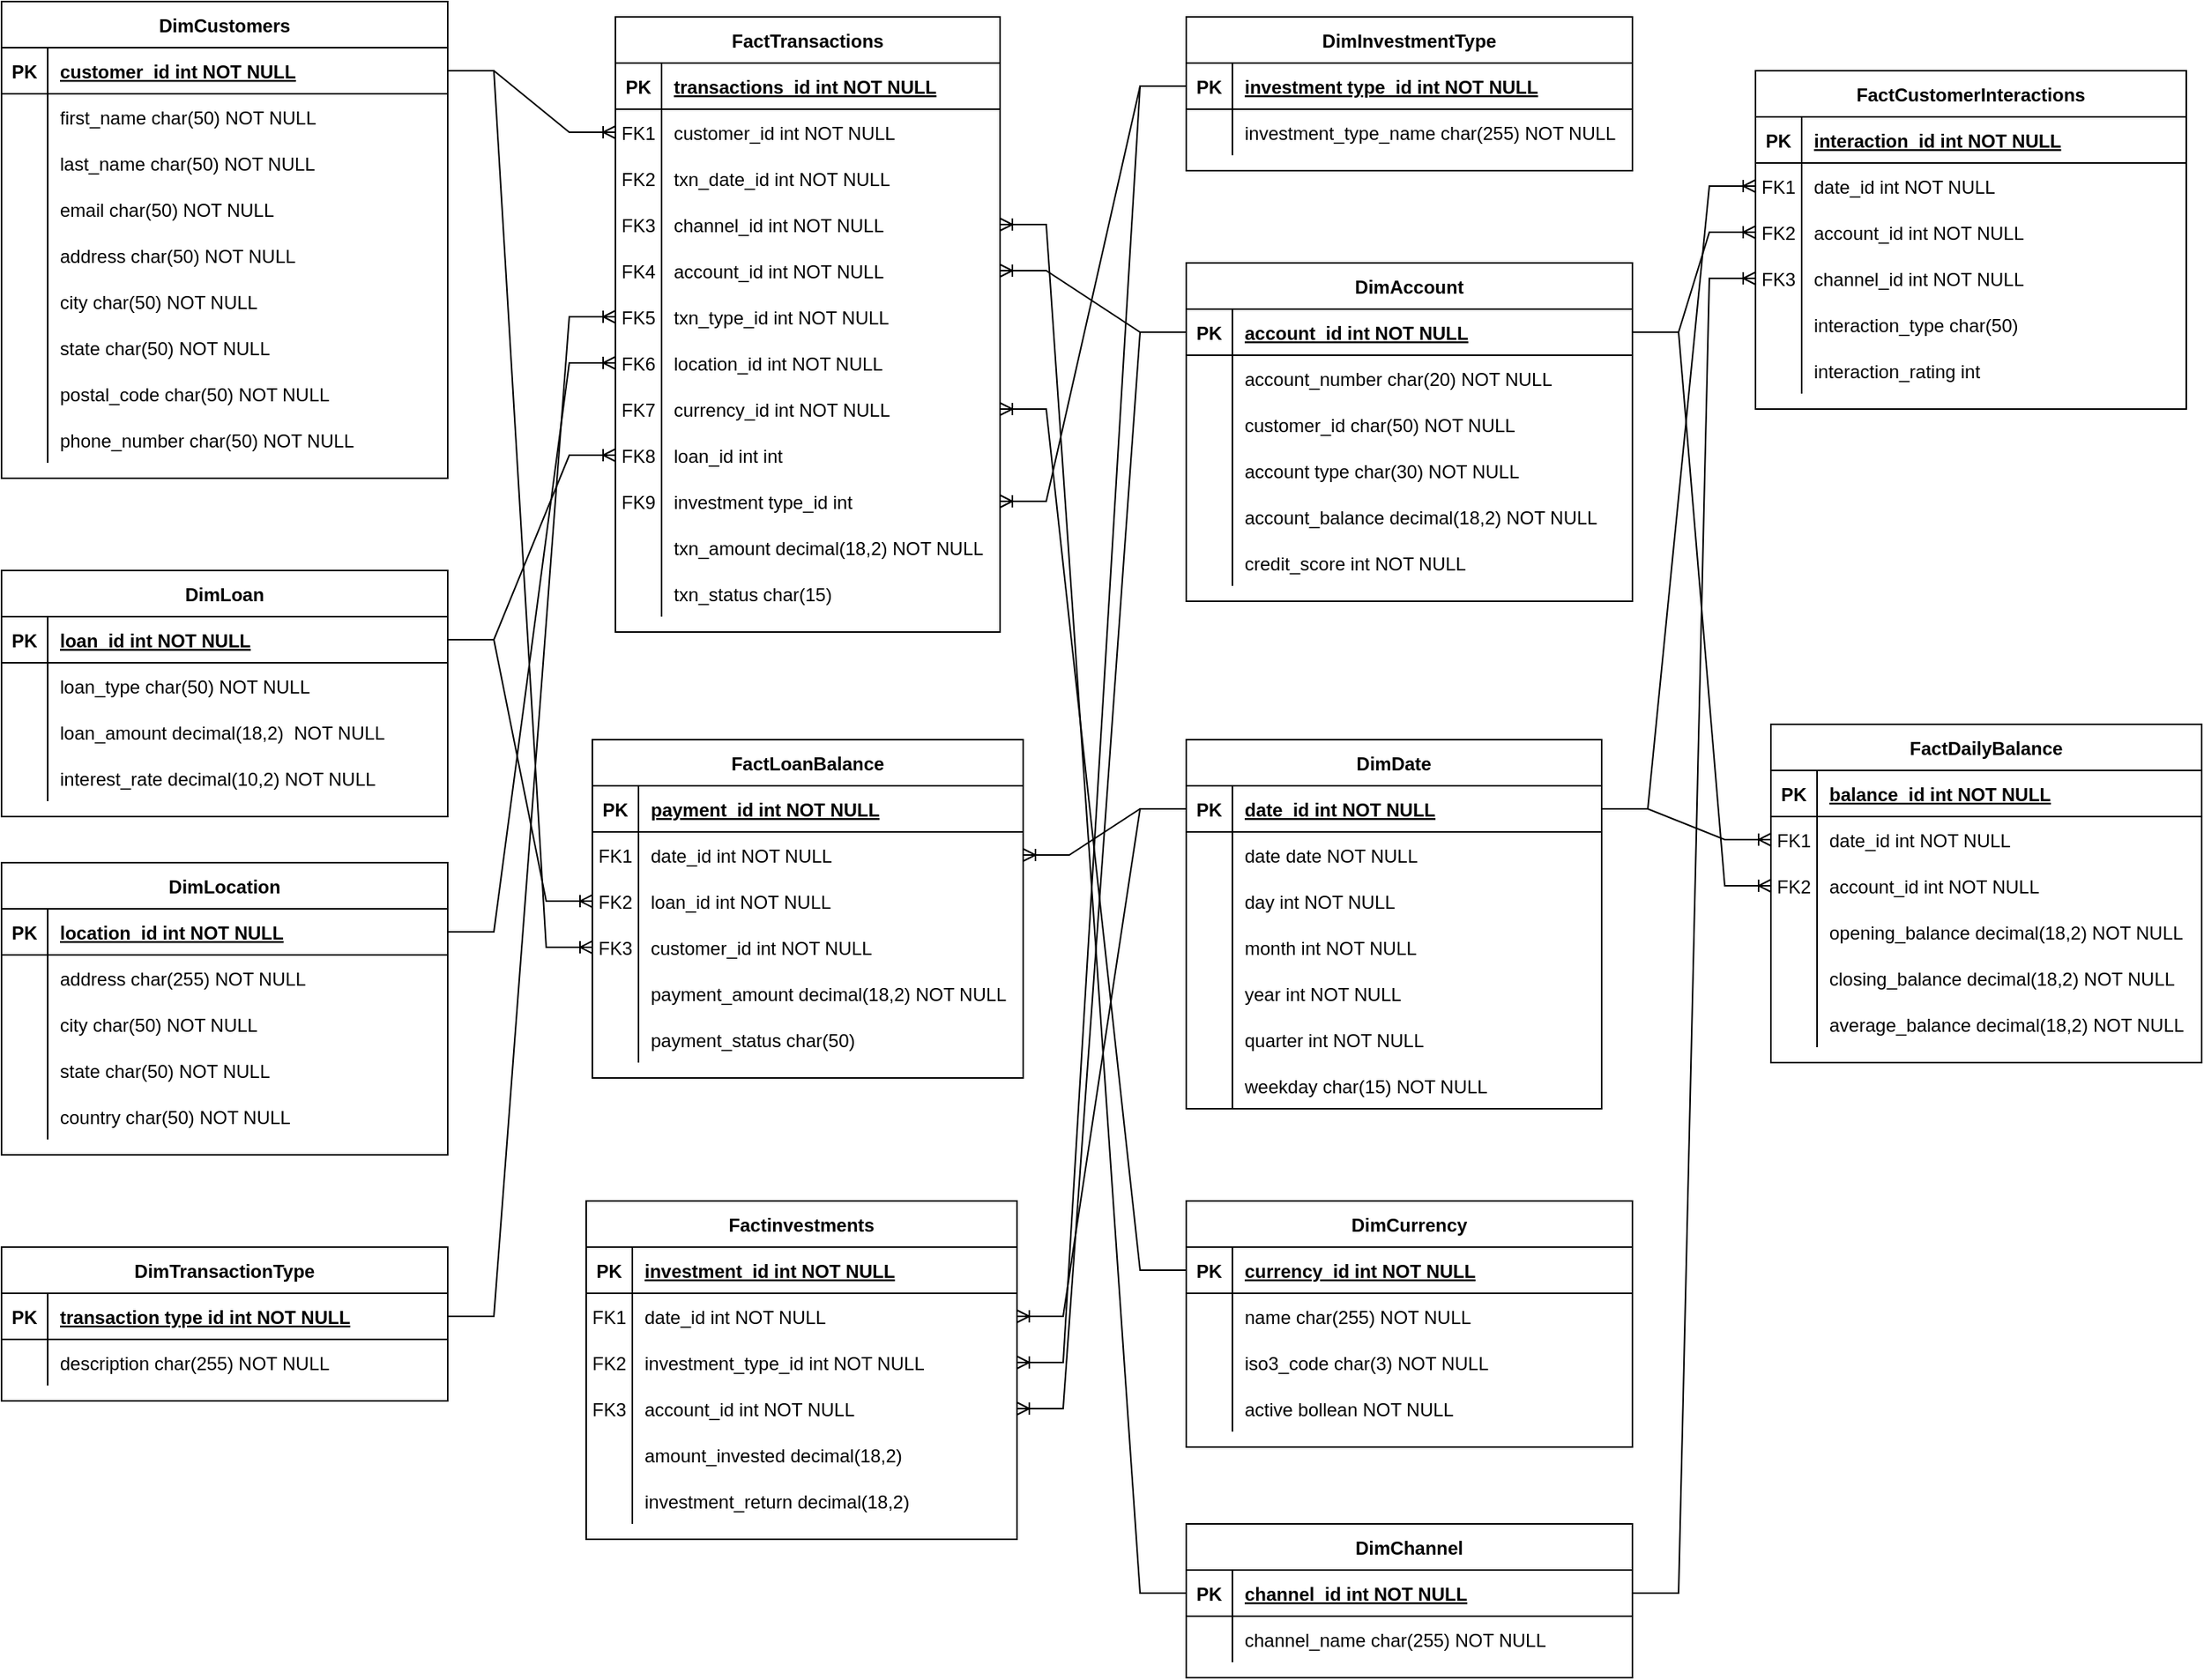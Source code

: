 <mxfile version="24.6.4" type="device">
  <diagram id="R2lEEEUBdFMjLlhIrx00" name="Page-1">
    <mxGraphModel dx="1591" dy="894" grid="1" gridSize="10" guides="1" tooltips="1" connect="1" arrows="1" fold="1" page="1" pageScale="1" pageWidth="850" pageHeight="1100" math="0" shadow="0" extFonts="Permanent Marker^https://fonts.googleapis.com/css?family=Permanent+Marker">
      <root>
        <mxCell id="0" />
        <mxCell id="1" parent="0" />
        <mxCell id="C-vyLk0tnHw3VtMMgP7b-2" value="FactTransactions" style="shape=table;startSize=30;container=1;collapsible=1;childLayout=tableLayout;fixedRows=1;rowLines=0;fontStyle=1;align=center;resizeLast=1;" parent="1" vertex="1">
          <mxGeometry x="459" y="130" width="250" height="400" as="geometry" />
        </mxCell>
        <mxCell id="C-vyLk0tnHw3VtMMgP7b-3" value="" style="shape=partialRectangle;collapsible=0;dropTarget=0;pointerEvents=0;fillColor=none;points=[[0,0.5],[1,0.5]];portConstraint=eastwest;top=0;left=0;right=0;bottom=1;" parent="C-vyLk0tnHw3VtMMgP7b-2" vertex="1">
          <mxGeometry y="30" width="250" height="30" as="geometry" />
        </mxCell>
        <mxCell id="C-vyLk0tnHw3VtMMgP7b-4" value="PK" style="shape=partialRectangle;overflow=hidden;connectable=0;fillColor=none;top=0;left=0;bottom=0;right=0;fontStyle=1;" parent="C-vyLk0tnHw3VtMMgP7b-3" vertex="1">
          <mxGeometry width="30" height="30" as="geometry">
            <mxRectangle width="30" height="30" as="alternateBounds" />
          </mxGeometry>
        </mxCell>
        <mxCell id="C-vyLk0tnHw3VtMMgP7b-5" value="transactions_id int NOT NULL " style="shape=partialRectangle;overflow=hidden;connectable=0;fillColor=none;top=0;left=0;bottom=0;right=0;align=left;spacingLeft=6;fontStyle=5;" parent="C-vyLk0tnHw3VtMMgP7b-3" vertex="1">
          <mxGeometry x="30" width="220" height="30" as="geometry">
            <mxRectangle width="220" height="30" as="alternateBounds" />
          </mxGeometry>
        </mxCell>
        <mxCell id="C-vyLk0tnHw3VtMMgP7b-6" value="" style="shape=partialRectangle;collapsible=0;dropTarget=0;pointerEvents=0;fillColor=none;points=[[0,0.5],[1,0.5]];portConstraint=eastwest;top=0;left=0;right=0;bottom=0;" parent="C-vyLk0tnHw3VtMMgP7b-2" vertex="1">
          <mxGeometry y="60" width="250" height="30" as="geometry" />
        </mxCell>
        <mxCell id="C-vyLk0tnHw3VtMMgP7b-7" value="FK1" style="shape=partialRectangle;overflow=hidden;connectable=0;fillColor=none;top=0;left=0;bottom=0;right=0;" parent="C-vyLk0tnHw3VtMMgP7b-6" vertex="1">
          <mxGeometry width="30" height="30" as="geometry">
            <mxRectangle width="30" height="30" as="alternateBounds" />
          </mxGeometry>
        </mxCell>
        <mxCell id="C-vyLk0tnHw3VtMMgP7b-8" value="customer_id int NOT NULL" style="shape=partialRectangle;overflow=hidden;connectable=0;fillColor=none;top=0;left=0;bottom=0;right=0;align=left;spacingLeft=6;" parent="C-vyLk0tnHw3VtMMgP7b-6" vertex="1">
          <mxGeometry x="30" width="220" height="30" as="geometry">
            <mxRectangle width="220" height="30" as="alternateBounds" />
          </mxGeometry>
        </mxCell>
        <mxCell id="C-vyLk0tnHw3VtMMgP7b-9" value="" style="shape=partialRectangle;collapsible=0;dropTarget=0;pointerEvents=0;fillColor=none;points=[[0,0.5],[1,0.5]];portConstraint=eastwest;top=0;left=0;right=0;bottom=0;" parent="C-vyLk0tnHw3VtMMgP7b-2" vertex="1">
          <mxGeometry y="90" width="250" height="30" as="geometry" />
        </mxCell>
        <mxCell id="C-vyLk0tnHw3VtMMgP7b-10" value="FK2" style="shape=partialRectangle;overflow=hidden;connectable=0;fillColor=none;top=0;left=0;bottom=0;right=0;" parent="C-vyLk0tnHw3VtMMgP7b-9" vertex="1">
          <mxGeometry width="30" height="30" as="geometry">
            <mxRectangle width="30" height="30" as="alternateBounds" />
          </mxGeometry>
        </mxCell>
        <mxCell id="C-vyLk0tnHw3VtMMgP7b-11" value="txn_date_id int NOT NULL" style="shape=partialRectangle;overflow=hidden;connectable=0;fillColor=none;top=0;left=0;bottom=0;right=0;align=left;spacingLeft=6;" parent="C-vyLk0tnHw3VtMMgP7b-9" vertex="1">
          <mxGeometry x="30" width="220" height="30" as="geometry">
            <mxRectangle width="220" height="30" as="alternateBounds" />
          </mxGeometry>
        </mxCell>
        <mxCell id="pLgcVGmCUwGcGgNdu_dB-40" style="shape=partialRectangle;collapsible=0;dropTarget=0;pointerEvents=0;fillColor=none;points=[[0,0.5],[1,0.5]];portConstraint=eastwest;top=0;left=0;right=0;bottom=0;" parent="C-vyLk0tnHw3VtMMgP7b-2" vertex="1">
          <mxGeometry y="120" width="250" height="30" as="geometry" />
        </mxCell>
        <mxCell id="pLgcVGmCUwGcGgNdu_dB-41" value="FK3" style="shape=partialRectangle;overflow=hidden;connectable=0;fillColor=none;top=0;left=0;bottom=0;right=0;" parent="pLgcVGmCUwGcGgNdu_dB-40" vertex="1">
          <mxGeometry width="30" height="30" as="geometry">
            <mxRectangle width="30" height="30" as="alternateBounds" />
          </mxGeometry>
        </mxCell>
        <mxCell id="pLgcVGmCUwGcGgNdu_dB-42" value="channel_id int NOT NULL" style="shape=partialRectangle;overflow=hidden;connectable=0;fillColor=none;top=0;left=0;bottom=0;right=0;align=left;spacingLeft=6;" parent="pLgcVGmCUwGcGgNdu_dB-40" vertex="1">
          <mxGeometry x="30" width="220" height="30" as="geometry">
            <mxRectangle width="220" height="30" as="alternateBounds" />
          </mxGeometry>
        </mxCell>
        <mxCell id="pLgcVGmCUwGcGgNdu_dB-37" style="shape=partialRectangle;collapsible=0;dropTarget=0;pointerEvents=0;fillColor=none;points=[[0,0.5],[1,0.5]];portConstraint=eastwest;top=0;left=0;right=0;bottom=0;" parent="C-vyLk0tnHw3VtMMgP7b-2" vertex="1">
          <mxGeometry y="150" width="250" height="30" as="geometry" />
        </mxCell>
        <mxCell id="pLgcVGmCUwGcGgNdu_dB-38" value="FK4" style="shape=partialRectangle;overflow=hidden;connectable=0;fillColor=none;top=0;left=0;bottom=0;right=0;" parent="pLgcVGmCUwGcGgNdu_dB-37" vertex="1">
          <mxGeometry width="30" height="30" as="geometry">
            <mxRectangle width="30" height="30" as="alternateBounds" />
          </mxGeometry>
        </mxCell>
        <mxCell id="pLgcVGmCUwGcGgNdu_dB-39" value="account_id int NOT NULL" style="shape=partialRectangle;overflow=hidden;connectable=0;fillColor=none;top=0;left=0;bottom=0;right=0;align=left;spacingLeft=6;" parent="pLgcVGmCUwGcGgNdu_dB-37" vertex="1">
          <mxGeometry x="30" width="220" height="30" as="geometry">
            <mxRectangle width="220" height="30" as="alternateBounds" />
          </mxGeometry>
        </mxCell>
        <mxCell id="pLgcVGmCUwGcGgNdu_dB-34" style="shape=partialRectangle;collapsible=0;dropTarget=0;pointerEvents=0;fillColor=none;points=[[0,0.5],[1,0.5]];portConstraint=eastwest;top=0;left=0;right=0;bottom=0;" parent="C-vyLk0tnHw3VtMMgP7b-2" vertex="1">
          <mxGeometry y="180" width="250" height="30" as="geometry" />
        </mxCell>
        <mxCell id="pLgcVGmCUwGcGgNdu_dB-35" value="FK5" style="shape=partialRectangle;overflow=hidden;connectable=0;fillColor=none;top=0;left=0;bottom=0;right=0;" parent="pLgcVGmCUwGcGgNdu_dB-34" vertex="1">
          <mxGeometry width="30" height="30" as="geometry">
            <mxRectangle width="30" height="30" as="alternateBounds" />
          </mxGeometry>
        </mxCell>
        <mxCell id="pLgcVGmCUwGcGgNdu_dB-36" value="txn_type_id int NOT NULL" style="shape=partialRectangle;overflow=hidden;connectable=0;fillColor=none;top=0;left=0;bottom=0;right=0;align=left;spacingLeft=6;" parent="pLgcVGmCUwGcGgNdu_dB-34" vertex="1">
          <mxGeometry x="30" width="220" height="30" as="geometry">
            <mxRectangle width="220" height="30" as="alternateBounds" />
          </mxGeometry>
        </mxCell>
        <mxCell id="pLgcVGmCUwGcGgNdu_dB-25" style="shape=partialRectangle;collapsible=0;dropTarget=0;pointerEvents=0;fillColor=none;points=[[0,0.5],[1,0.5]];portConstraint=eastwest;top=0;left=0;right=0;bottom=0;" parent="C-vyLk0tnHw3VtMMgP7b-2" vertex="1">
          <mxGeometry y="210" width="250" height="30" as="geometry" />
        </mxCell>
        <mxCell id="pLgcVGmCUwGcGgNdu_dB-26" value="FK6" style="shape=partialRectangle;overflow=hidden;connectable=0;fillColor=none;top=0;left=0;bottom=0;right=0;" parent="pLgcVGmCUwGcGgNdu_dB-25" vertex="1">
          <mxGeometry width="30" height="30" as="geometry">
            <mxRectangle width="30" height="30" as="alternateBounds" />
          </mxGeometry>
        </mxCell>
        <mxCell id="pLgcVGmCUwGcGgNdu_dB-27" value="location_id int NOT NULL" style="shape=partialRectangle;overflow=hidden;connectable=0;fillColor=none;top=0;left=0;bottom=0;right=0;align=left;spacingLeft=6;" parent="pLgcVGmCUwGcGgNdu_dB-25" vertex="1">
          <mxGeometry x="30" width="220" height="30" as="geometry">
            <mxRectangle width="220" height="30" as="alternateBounds" />
          </mxGeometry>
        </mxCell>
        <mxCell id="pLgcVGmCUwGcGgNdu_dB-28" style="shape=partialRectangle;collapsible=0;dropTarget=0;pointerEvents=0;fillColor=none;points=[[0,0.5],[1,0.5]];portConstraint=eastwest;top=0;left=0;right=0;bottom=0;" parent="C-vyLk0tnHw3VtMMgP7b-2" vertex="1">
          <mxGeometry y="240" width="250" height="30" as="geometry" />
        </mxCell>
        <mxCell id="pLgcVGmCUwGcGgNdu_dB-29" value="FK7" style="shape=partialRectangle;overflow=hidden;connectable=0;fillColor=none;top=0;left=0;bottom=0;right=0;" parent="pLgcVGmCUwGcGgNdu_dB-28" vertex="1">
          <mxGeometry width="30" height="30" as="geometry">
            <mxRectangle width="30" height="30" as="alternateBounds" />
          </mxGeometry>
        </mxCell>
        <mxCell id="pLgcVGmCUwGcGgNdu_dB-30" value="currency_id int NOT NULL" style="shape=partialRectangle;overflow=hidden;connectable=0;fillColor=none;top=0;left=0;bottom=0;right=0;align=left;spacingLeft=6;" parent="pLgcVGmCUwGcGgNdu_dB-28" vertex="1">
          <mxGeometry x="30" width="220" height="30" as="geometry">
            <mxRectangle width="220" height="30" as="alternateBounds" />
          </mxGeometry>
        </mxCell>
        <mxCell id="pLgcVGmCUwGcGgNdu_dB-31" style="shape=partialRectangle;collapsible=0;dropTarget=0;pointerEvents=0;fillColor=none;points=[[0,0.5],[1,0.5]];portConstraint=eastwest;top=0;left=0;right=0;bottom=0;" parent="C-vyLk0tnHw3VtMMgP7b-2" vertex="1">
          <mxGeometry y="270" width="250" height="30" as="geometry" />
        </mxCell>
        <mxCell id="pLgcVGmCUwGcGgNdu_dB-32" value="FK8" style="shape=partialRectangle;overflow=hidden;connectable=0;fillColor=none;top=0;left=0;bottom=0;right=0;" parent="pLgcVGmCUwGcGgNdu_dB-31" vertex="1">
          <mxGeometry width="30" height="30" as="geometry">
            <mxRectangle width="30" height="30" as="alternateBounds" />
          </mxGeometry>
        </mxCell>
        <mxCell id="pLgcVGmCUwGcGgNdu_dB-33" value="loan_id int int" style="shape=partialRectangle;overflow=hidden;connectable=0;fillColor=none;top=0;left=0;bottom=0;right=0;align=left;spacingLeft=6;" parent="pLgcVGmCUwGcGgNdu_dB-31" vertex="1">
          <mxGeometry x="30" width="220" height="30" as="geometry">
            <mxRectangle width="220" height="30" as="alternateBounds" />
          </mxGeometry>
        </mxCell>
        <mxCell id="Qqcr2xMX2Xl4eA9uTBAF-16" style="shape=partialRectangle;collapsible=0;dropTarget=0;pointerEvents=0;fillColor=none;points=[[0,0.5],[1,0.5]];portConstraint=eastwest;top=0;left=0;right=0;bottom=0;" vertex="1" parent="C-vyLk0tnHw3VtMMgP7b-2">
          <mxGeometry y="300" width="250" height="30" as="geometry" />
        </mxCell>
        <mxCell id="Qqcr2xMX2Xl4eA9uTBAF-17" value="FK9" style="shape=partialRectangle;overflow=hidden;connectable=0;fillColor=none;top=0;left=0;bottom=0;right=0;" vertex="1" parent="Qqcr2xMX2Xl4eA9uTBAF-16">
          <mxGeometry width="30" height="30" as="geometry">
            <mxRectangle width="30" height="30" as="alternateBounds" />
          </mxGeometry>
        </mxCell>
        <mxCell id="Qqcr2xMX2Xl4eA9uTBAF-18" value="investment type_id int" style="shape=partialRectangle;overflow=hidden;connectable=0;fillColor=none;top=0;left=0;bottom=0;right=0;align=left;spacingLeft=6;fontStyle=0" vertex="1" parent="Qqcr2xMX2Xl4eA9uTBAF-16">
          <mxGeometry x="30" width="220" height="30" as="geometry">
            <mxRectangle width="220" height="30" as="alternateBounds" />
          </mxGeometry>
        </mxCell>
        <mxCell id="pLgcVGmCUwGcGgNdu_dB-47" style="shape=partialRectangle;collapsible=0;dropTarget=0;pointerEvents=0;fillColor=none;points=[[0,0.5],[1,0.5]];portConstraint=eastwest;top=0;left=0;right=0;bottom=0;" parent="C-vyLk0tnHw3VtMMgP7b-2" vertex="1">
          <mxGeometry y="330" width="250" height="30" as="geometry" />
        </mxCell>
        <mxCell id="pLgcVGmCUwGcGgNdu_dB-48" style="shape=partialRectangle;overflow=hidden;connectable=0;fillColor=none;top=0;left=0;bottom=0;right=0;" parent="pLgcVGmCUwGcGgNdu_dB-47" vertex="1">
          <mxGeometry width="30" height="30" as="geometry">
            <mxRectangle width="30" height="30" as="alternateBounds" />
          </mxGeometry>
        </mxCell>
        <mxCell id="pLgcVGmCUwGcGgNdu_dB-49" value="txn_amount decimal(18,2) NOT NULL" style="shape=partialRectangle;overflow=hidden;connectable=0;fillColor=none;top=0;left=0;bottom=0;right=0;align=left;spacingLeft=6;" parent="pLgcVGmCUwGcGgNdu_dB-47" vertex="1">
          <mxGeometry x="30" width="220" height="30" as="geometry">
            <mxRectangle width="220" height="30" as="alternateBounds" />
          </mxGeometry>
        </mxCell>
        <mxCell id="pLgcVGmCUwGcGgNdu_dB-44" style="shape=partialRectangle;collapsible=0;dropTarget=0;pointerEvents=0;fillColor=none;points=[[0,0.5],[1,0.5]];portConstraint=eastwest;top=0;left=0;right=0;bottom=0;" parent="C-vyLk0tnHw3VtMMgP7b-2" vertex="1">
          <mxGeometry y="360" width="250" height="30" as="geometry" />
        </mxCell>
        <mxCell id="pLgcVGmCUwGcGgNdu_dB-45" style="shape=partialRectangle;overflow=hidden;connectable=0;fillColor=none;top=0;left=0;bottom=0;right=0;" parent="pLgcVGmCUwGcGgNdu_dB-44" vertex="1">
          <mxGeometry width="30" height="30" as="geometry">
            <mxRectangle width="30" height="30" as="alternateBounds" />
          </mxGeometry>
        </mxCell>
        <mxCell id="pLgcVGmCUwGcGgNdu_dB-46" value="txn_status char(15)" style="shape=partialRectangle;overflow=hidden;connectable=0;fillColor=none;top=0;left=0;bottom=0;right=0;align=left;spacingLeft=6;" parent="pLgcVGmCUwGcGgNdu_dB-44" vertex="1">
          <mxGeometry x="30" width="220" height="30" as="geometry">
            <mxRectangle width="220" height="30" as="alternateBounds" />
          </mxGeometry>
        </mxCell>
        <mxCell id="C-vyLk0tnHw3VtMMgP7b-23" value="DimCustomers" style="shape=table;startSize=30;container=1;collapsible=1;childLayout=tableLayout;fixedRows=1;rowLines=0;fontStyle=1;align=center;resizeLast=1;" parent="1" vertex="1">
          <mxGeometry x="60" y="120" width="290" height="310" as="geometry" />
        </mxCell>
        <mxCell id="C-vyLk0tnHw3VtMMgP7b-24" value="" style="shape=partialRectangle;collapsible=0;dropTarget=0;pointerEvents=0;fillColor=none;points=[[0,0.5],[1,0.5]];portConstraint=eastwest;top=0;left=0;right=0;bottom=1;" parent="C-vyLk0tnHw3VtMMgP7b-23" vertex="1">
          <mxGeometry y="30" width="290" height="30" as="geometry" />
        </mxCell>
        <mxCell id="C-vyLk0tnHw3VtMMgP7b-25" value="PK" style="shape=partialRectangle;overflow=hidden;connectable=0;fillColor=none;top=0;left=0;bottom=0;right=0;fontStyle=1;" parent="C-vyLk0tnHw3VtMMgP7b-24" vertex="1">
          <mxGeometry width="30" height="30" as="geometry">
            <mxRectangle width="30" height="30" as="alternateBounds" />
          </mxGeometry>
        </mxCell>
        <mxCell id="C-vyLk0tnHw3VtMMgP7b-26" value="customer_id int NOT NULL " style="shape=partialRectangle;overflow=hidden;connectable=0;fillColor=none;top=0;left=0;bottom=0;right=0;align=left;spacingLeft=6;fontStyle=5;" parent="C-vyLk0tnHw3VtMMgP7b-24" vertex="1">
          <mxGeometry x="30" width="260" height="30" as="geometry">
            <mxRectangle width="260" height="30" as="alternateBounds" />
          </mxGeometry>
        </mxCell>
        <mxCell id="C-vyLk0tnHw3VtMMgP7b-27" value="" style="shape=partialRectangle;collapsible=0;dropTarget=0;pointerEvents=0;fillColor=none;points=[[0,0.5],[1,0.5]];portConstraint=eastwest;top=0;left=0;right=0;bottom=0;" parent="C-vyLk0tnHw3VtMMgP7b-23" vertex="1">
          <mxGeometry y="60" width="290" height="30" as="geometry" />
        </mxCell>
        <mxCell id="C-vyLk0tnHw3VtMMgP7b-28" value="" style="shape=partialRectangle;overflow=hidden;connectable=0;fillColor=none;top=0;left=0;bottom=0;right=0;" parent="C-vyLk0tnHw3VtMMgP7b-27" vertex="1">
          <mxGeometry width="30" height="30" as="geometry">
            <mxRectangle width="30" height="30" as="alternateBounds" />
          </mxGeometry>
        </mxCell>
        <mxCell id="C-vyLk0tnHw3VtMMgP7b-29" value="first_name char(50) NOT NULL" style="shape=partialRectangle;overflow=hidden;connectable=0;fillColor=none;top=0;left=0;bottom=0;right=0;align=left;spacingLeft=6;" parent="C-vyLk0tnHw3VtMMgP7b-27" vertex="1">
          <mxGeometry x="30" width="260" height="30" as="geometry">
            <mxRectangle width="260" height="30" as="alternateBounds" />
          </mxGeometry>
        </mxCell>
        <mxCell id="pLgcVGmCUwGcGgNdu_dB-13" style="shape=partialRectangle;collapsible=0;dropTarget=0;pointerEvents=0;fillColor=none;points=[[0,0.5],[1,0.5]];portConstraint=eastwest;top=0;left=0;right=0;bottom=0;" parent="C-vyLk0tnHw3VtMMgP7b-23" vertex="1">
          <mxGeometry y="90" width="290" height="30" as="geometry" />
        </mxCell>
        <mxCell id="pLgcVGmCUwGcGgNdu_dB-14" style="shape=partialRectangle;overflow=hidden;connectable=0;fillColor=none;top=0;left=0;bottom=0;right=0;" parent="pLgcVGmCUwGcGgNdu_dB-13" vertex="1">
          <mxGeometry width="30" height="30" as="geometry">
            <mxRectangle width="30" height="30" as="alternateBounds" />
          </mxGeometry>
        </mxCell>
        <mxCell id="pLgcVGmCUwGcGgNdu_dB-15" value="last_name char(50) NOT NULL" style="shape=partialRectangle;overflow=hidden;connectable=0;fillColor=none;top=0;left=0;bottom=0;right=0;align=left;spacingLeft=6;" parent="pLgcVGmCUwGcGgNdu_dB-13" vertex="1">
          <mxGeometry x="30" width="260" height="30" as="geometry">
            <mxRectangle width="260" height="30" as="alternateBounds" />
          </mxGeometry>
        </mxCell>
        <mxCell id="pLgcVGmCUwGcGgNdu_dB-10" style="shape=partialRectangle;collapsible=0;dropTarget=0;pointerEvents=0;fillColor=none;points=[[0,0.5],[1,0.5]];portConstraint=eastwest;top=0;left=0;right=0;bottom=0;" parent="C-vyLk0tnHw3VtMMgP7b-23" vertex="1">
          <mxGeometry y="120" width="290" height="30" as="geometry" />
        </mxCell>
        <mxCell id="pLgcVGmCUwGcGgNdu_dB-11" style="shape=partialRectangle;overflow=hidden;connectable=0;fillColor=none;top=0;left=0;bottom=0;right=0;" parent="pLgcVGmCUwGcGgNdu_dB-10" vertex="1">
          <mxGeometry width="30" height="30" as="geometry">
            <mxRectangle width="30" height="30" as="alternateBounds" />
          </mxGeometry>
        </mxCell>
        <mxCell id="pLgcVGmCUwGcGgNdu_dB-12" value="email char(50) NOT NULL" style="shape=partialRectangle;overflow=hidden;connectable=0;fillColor=none;top=0;left=0;bottom=0;right=0;align=left;spacingLeft=6;" parent="pLgcVGmCUwGcGgNdu_dB-10" vertex="1">
          <mxGeometry x="30" width="260" height="30" as="geometry">
            <mxRectangle width="260" height="30" as="alternateBounds" />
          </mxGeometry>
        </mxCell>
        <mxCell id="pLgcVGmCUwGcGgNdu_dB-7" style="shape=partialRectangle;collapsible=0;dropTarget=0;pointerEvents=0;fillColor=none;points=[[0,0.5],[1,0.5]];portConstraint=eastwest;top=0;left=0;right=0;bottom=0;" parent="C-vyLk0tnHw3VtMMgP7b-23" vertex="1">
          <mxGeometry y="150" width="290" height="30" as="geometry" />
        </mxCell>
        <mxCell id="pLgcVGmCUwGcGgNdu_dB-8" style="shape=partialRectangle;overflow=hidden;connectable=0;fillColor=none;top=0;left=0;bottom=0;right=0;" parent="pLgcVGmCUwGcGgNdu_dB-7" vertex="1">
          <mxGeometry width="30" height="30" as="geometry">
            <mxRectangle width="30" height="30" as="alternateBounds" />
          </mxGeometry>
        </mxCell>
        <mxCell id="pLgcVGmCUwGcGgNdu_dB-9" value="address char(50) NOT NULL" style="shape=partialRectangle;overflow=hidden;connectable=0;fillColor=none;top=0;left=0;bottom=0;right=0;align=left;spacingLeft=6;" parent="pLgcVGmCUwGcGgNdu_dB-7" vertex="1">
          <mxGeometry x="30" width="260" height="30" as="geometry">
            <mxRectangle width="260" height="30" as="alternateBounds" />
          </mxGeometry>
        </mxCell>
        <mxCell id="pLgcVGmCUwGcGgNdu_dB-4" style="shape=partialRectangle;collapsible=0;dropTarget=0;pointerEvents=0;fillColor=none;points=[[0,0.5],[1,0.5]];portConstraint=eastwest;top=0;left=0;right=0;bottom=0;" parent="C-vyLk0tnHw3VtMMgP7b-23" vertex="1">
          <mxGeometry y="180" width="290" height="30" as="geometry" />
        </mxCell>
        <mxCell id="pLgcVGmCUwGcGgNdu_dB-5" style="shape=partialRectangle;overflow=hidden;connectable=0;fillColor=none;top=0;left=0;bottom=0;right=0;" parent="pLgcVGmCUwGcGgNdu_dB-4" vertex="1">
          <mxGeometry width="30" height="30" as="geometry">
            <mxRectangle width="30" height="30" as="alternateBounds" />
          </mxGeometry>
        </mxCell>
        <mxCell id="pLgcVGmCUwGcGgNdu_dB-6" value="city char(50) NOT NULL" style="shape=partialRectangle;overflow=hidden;connectable=0;fillColor=none;top=0;left=0;bottom=0;right=0;align=left;spacingLeft=6;" parent="pLgcVGmCUwGcGgNdu_dB-4" vertex="1">
          <mxGeometry x="30" width="260" height="30" as="geometry">
            <mxRectangle width="260" height="30" as="alternateBounds" />
          </mxGeometry>
        </mxCell>
        <mxCell id="pLgcVGmCUwGcGgNdu_dB-1" style="shape=partialRectangle;collapsible=0;dropTarget=0;pointerEvents=0;fillColor=none;points=[[0,0.5],[1,0.5]];portConstraint=eastwest;top=0;left=0;right=0;bottom=0;" parent="C-vyLk0tnHw3VtMMgP7b-23" vertex="1">
          <mxGeometry y="210" width="290" height="30" as="geometry" />
        </mxCell>
        <mxCell id="pLgcVGmCUwGcGgNdu_dB-2" style="shape=partialRectangle;overflow=hidden;connectable=0;fillColor=none;top=0;left=0;bottom=0;right=0;" parent="pLgcVGmCUwGcGgNdu_dB-1" vertex="1">
          <mxGeometry width="30" height="30" as="geometry">
            <mxRectangle width="30" height="30" as="alternateBounds" />
          </mxGeometry>
        </mxCell>
        <mxCell id="pLgcVGmCUwGcGgNdu_dB-3" value="state char(50) NOT NULL" style="shape=partialRectangle;overflow=hidden;connectable=0;fillColor=none;top=0;left=0;bottom=0;right=0;align=left;spacingLeft=6;" parent="pLgcVGmCUwGcGgNdu_dB-1" vertex="1">
          <mxGeometry x="30" width="260" height="30" as="geometry">
            <mxRectangle width="260" height="30" as="alternateBounds" />
          </mxGeometry>
        </mxCell>
        <mxCell id="pLgcVGmCUwGcGgNdu_dB-16" style="shape=partialRectangle;collapsible=0;dropTarget=0;pointerEvents=0;fillColor=none;points=[[0,0.5],[1,0.5]];portConstraint=eastwest;top=0;left=0;right=0;bottom=0;" parent="C-vyLk0tnHw3VtMMgP7b-23" vertex="1">
          <mxGeometry y="240" width="290" height="30" as="geometry" />
        </mxCell>
        <mxCell id="pLgcVGmCUwGcGgNdu_dB-17" style="shape=partialRectangle;overflow=hidden;connectable=0;fillColor=none;top=0;left=0;bottom=0;right=0;" parent="pLgcVGmCUwGcGgNdu_dB-16" vertex="1">
          <mxGeometry width="30" height="30" as="geometry">
            <mxRectangle width="30" height="30" as="alternateBounds" />
          </mxGeometry>
        </mxCell>
        <mxCell id="pLgcVGmCUwGcGgNdu_dB-18" value="postal_code char(50) NOT NULL" style="shape=partialRectangle;overflow=hidden;connectable=0;fillColor=none;top=0;left=0;bottom=0;right=0;align=left;spacingLeft=6;" parent="pLgcVGmCUwGcGgNdu_dB-16" vertex="1">
          <mxGeometry x="30" width="260" height="30" as="geometry">
            <mxRectangle width="260" height="30" as="alternateBounds" />
          </mxGeometry>
        </mxCell>
        <mxCell id="pLgcVGmCUwGcGgNdu_dB-19" style="shape=partialRectangle;collapsible=0;dropTarget=0;pointerEvents=0;fillColor=none;points=[[0,0.5],[1,0.5]];portConstraint=eastwest;top=0;left=0;right=0;bottom=0;" parent="C-vyLk0tnHw3VtMMgP7b-23" vertex="1">
          <mxGeometry y="270" width="290" height="30" as="geometry" />
        </mxCell>
        <mxCell id="pLgcVGmCUwGcGgNdu_dB-20" style="shape=partialRectangle;overflow=hidden;connectable=0;fillColor=none;top=0;left=0;bottom=0;right=0;" parent="pLgcVGmCUwGcGgNdu_dB-19" vertex="1">
          <mxGeometry width="30" height="30" as="geometry">
            <mxRectangle width="30" height="30" as="alternateBounds" />
          </mxGeometry>
        </mxCell>
        <mxCell id="pLgcVGmCUwGcGgNdu_dB-21" value="phone_number char(50) NOT NULL" style="shape=partialRectangle;overflow=hidden;connectable=0;fillColor=none;top=0;left=0;bottom=0;right=0;align=left;spacingLeft=6;" parent="pLgcVGmCUwGcGgNdu_dB-19" vertex="1">
          <mxGeometry x="30" width="260" height="30" as="geometry">
            <mxRectangle width="260" height="30" as="alternateBounds" />
          </mxGeometry>
        </mxCell>
        <mxCell id="pLgcVGmCUwGcGgNdu_dB-50" value="DimDate" style="shape=table;startSize=30;container=1;collapsible=1;childLayout=tableLayout;fixedRows=1;rowLines=0;fontStyle=1;align=center;resizeLast=1;" parent="1" vertex="1">
          <mxGeometry x="830" y="600" width="270" height="240" as="geometry" />
        </mxCell>
        <mxCell id="pLgcVGmCUwGcGgNdu_dB-51" value="" style="shape=partialRectangle;collapsible=0;dropTarget=0;pointerEvents=0;fillColor=none;points=[[0,0.5],[1,0.5]];portConstraint=eastwest;top=0;left=0;right=0;bottom=1;" parent="pLgcVGmCUwGcGgNdu_dB-50" vertex="1">
          <mxGeometry y="30" width="270" height="30" as="geometry" />
        </mxCell>
        <mxCell id="pLgcVGmCUwGcGgNdu_dB-52" value="PK" style="shape=partialRectangle;overflow=hidden;connectable=0;fillColor=none;top=0;left=0;bottom=0;right=0;fontStyle=1;" parent="pLgcVGmCUwGcGgNdu_dB-51" vertex="1">
          <mxGeometry width="30" height="30" as="geometry">
            <mxRectangle width="30" height="30" as="alternateBounds" />
          </mxGeometry>
        </mxCell>
        <mxCell id="pLgcVGmCUwGcGgNdu_dB-53" value="date_id int NOT NULL " style="shape=partialRectangle;overflow=hidden;connectable=0;fillColor=none;top=0;left=0;bottom=0;right=0;align=left;spacingLeft=6;fontStyle=5;" parent="pLgcVGmCUwGcGgNdu_dB-51" vertex="1">
          <mxGeometry x="30" width="240" height="30" as="geometry">
            <mxRectangle width="240" height="30" as="alternateBounds" />
          </mxGeometry>
        </mxCell>
        <mxCell id="pLgcVGmCUwGcGgNdu_dB-54" value="" style="shape=partialRectangle;collapsible=0;dropTarget=0;pointerEvents=0;fillColor=none;points=[[0,0.5],[1,0.5]];portConstraint=eastwest;top=0;left=0;right=0;bottom=0;" parent="pLgcVGmCUwGcGgNdu_dB-50" vertex="1">
          <mxGeometry y="60" width="270" height="30" as="geometry" />
        </mxCell>
        <mxCell id="pLgcVGmCUwGcGgNdu_dB-55" value="" style="shape=partialRectangle;overflow=hidden;connectable=0;fillColor=none;top=0;left=0;bottom=0;right=0;" parent="pLgcVGmCUwGcGgNdu_dB-54" vertex="1">
          <mxGeometry width="30" height="30" as="geometry">
            <mxRectangle width="30" height="30" as="alternateBounds" />
          </mxGeometry>
        </mxCell>
        <mxCell id="pLgcVGmCUwGcGgNdu_dB-56" value="date date NOT NULL" style="shape=partialRectangle;overflow=hidden;connectable=0;fillColor=none;top=0;left=0;bottom=0;right=0;align=left;spacingLeft=6;" parent="pLgcVGmCUwGcGgNdu_dB-54" vertex="1">
          <mxGeometry x="30" width="240" height="30" as="geometry">
            <mxRectangle width="240" height="30" as="alternateBounds" />
          </mxGeometry>
        </mxCell>
        <mxCell id="pLgcVGmCUwGcGgNdu_dB-57" style="shape=partialRectangle;collapsible=0;dropTarget=0;pointerEvents=0;fillColor=none;points=[[0,0.5],[1,0.5]];portConstraint=eastwest;top=0;left=0;right=0;bottom=0;" parent="pLgcVGmCUwGcGgNdu_dB-50" vertex="1">
          <mxGeometry y="90" width="270" height="30" as="geometry" />
        </mxCell>
        <mxCell id="pLgcVGmCUwGcGgNdu_dB-58" style="shape=partialRectangle;overflow=hidden;connectable=0;fillColor=none;top=0;left=0;bottom=0;right=0;" parent="pLgcVGmCUwGcGgNdu_dB-57" vertex="1">
          <mxGeometry width="30" height="30" as="geometry">
            <mxRectangle width="30" height="30" as="alternateBounds" />
          </mxGeometry>
        </mxCell>
        <mxCell id="pLgcVGmCUwGcGgNdu_dB-59" value="day int NOT NULL" style="shape=partialRectangle;overflow=hidden;connectable=0;fillColor=none;top=0;left=0;bottom=0;right=0;align=left;spacingLeft=6;" parent="pLgcVGmCUwGcGgNdu_dB-57" vertex="1">
          <mxGeometry x="30" width="240" height="30" as="geometry">
            <mxRectangle width="240" height="30" as="alternateBounds" />
          </mxGeometry>
        </mxCell>
        <mxCell id="pLgcVGmCUwGcGgNdu_dB-60" style="shape=partialRectangle;collapsible=0;dropTarget=0;pointerEvents=0;fillColor=none;points=[[0,0.5],[1,0.5]];portConstraint=eastwest;top=0;left=0;right=0;bottom=0;" parent="pLgcVGmCUwGcGgNdu_dB-50" vertex="1">
          <mxGeometry y="120" width="270" height="30" as="geometry" />
        </mxCell>
        <mxCell id="pLgcVGmCUwGcGgNdu_dB-61" style="shape=partialRectangle;overflow=hidden;connectable=0;fillColor=none;top=0;left=0;bottom=0;right=0;" parent="pLgcVGmCUwGcGgNdu_dB-60" vertex="1">
          <mxGeometry width="30" height="30" as="geometry">
            <mxRectangle width="30" height="30" as="alternateBounds" />
          </mxGeometry>
        </mxCell>
        <mxCell id="pLgcVGmCUwGcGgNdu_dB-62" value="month int NOT NULL" style="shape=partialRectangle;overflow=hidden;connectable=0;fillColor=none;top=0;left=0;bottom=0;right=0;align=left;spacingLeft=6;" parent="pLgcVGmCUwGcGgNdu_dB-60" vertex="1">
          <mxGeometry x="30" width="240" height="30" as="geometry">
            <mxRectangle width="240" height="30" as="alternateBounds" />
          </mxGeometry>
        </mxCell>
        <mxCell id="pLgcVGmCUwGcGgNdu_dB-63" style="shape=partialRectangle;collapsible=0;dropTarget=0;pointerEvents=0;fillColor=none;points=[[0,0.5],[1,0.5]];portConstraint=eastwest;top=0;left=0;right=0;bottom=0;" parent="pLgcVGmCUwGcGgNdu_dB-50" vertex="1">
          <mxGeometry y="150" width="270" height="30" as="geometry" />
        </mxCell>
        <mxCell id="pLgcVGmCUwGcGgNdu_dB-64" style="shape=partialRectangle;overflow=hidden;connectable=0;fillColor=none;top=0;left=0;bottom=0;right=0;" parent="pLgcVGmCUwGcGgNdu_dB-63" vertex="1">
          <mxGeometry width="30" height="30" as="geometry">
            <mxRectangle width="30" height="30" as="alternateBounds" />
          </mxGeometry>
        </mxCell>
        <mxCell id="pLgcVGmCUwGcGgNdu_dB-65" value="year int NOT NULL" style="shape=partialRectangle;overflow=hidden;connectable=0;fillColor=none;top=0;left=0;bottom=0;right=0;align=left;spacingLeft=6;" parent="pLgcVGmCUwGcGgNdu_dB-63" vertex="1">
          <mxGeometry x="30" width="240" height="30" as="geometry">
            <mxRectangle width="240" height="30" as="alternateBounds" />
          </mxGeometry>
        </mxCell>
        <mxCell id="pLgcVGmCUwGcGgNdu_dB-66" style="shape=partialRectangle;collapsible=0;dropTarget=0;pointerEvents=0;fillColor=none;points=[[0,0.5],[1,0.5]];portConstraint=eastwest;top=0;left=0;right=0;bottom=0;" parent="pLgcVGmCUwGcGgNdu_dB-50" vertex="1">
          <mxGeometry y="180" width="270" height="30" as="geometry" />
        </mxCell>
        <mxCell id="pLgcVGmCUwGcGgNdu_dB-67" style="shape=partialRectangle;overflow=hidden;connectable=0;fillColor=none;top=0;left=0;bottom=0;right=0;" parent="pLgcVGmCUwGcGgNdu_dB-66" vertex="1">
          <mxGeometry width="30" height="30" as="geometry">
            <mxRectangle width="30" height="30" as="alternateBounds" />
          </mxGeometry>
        </mxCell>
        <mxCell id="pLgcVGmCUwGcGgNdu_dB-68" value="quarter int NOT NULL" style="shape=partialRectangle;overflow=hidden;connectable=0;fillColor=none;top=0;left=0;bottom=0;right=0;align=left;spacingLeft=6;" parent="pLgcVGmCUwGcGgNdu_dB-66" vertex="1">
          <mxGeometry x="30" width="240" height="30" as="geometry">
            <mxRectangle width="240" height="30" as="alternateBounds" />
          </mxGeometry>
        </mxCell>
        <mxCell id="pLgcVGmCUwGcGgNdu_dB-69" style="shape=partialRectangle;collapsible=0;dropTarget=0;pointerEvents=0;fillColor=none;points=[[0,0.5],[1,0.5]];portConstraint=eastwest;top=0;left=0;right=0;bottom=0;" parent="pLgcVGmCUwGcGgNdu_dB-50" vertex="1">
          <mxGeometry y="210" width="270" height="30" as="geometry" />
        </mxCell>
        <mxCell id="pLgcVGmCUwGcGgNdu_dB-70" style="shape=partialRectangle;overflow=hidden;connectable=0;fillColor=none;top=0;left=0;bottom=0;right=0;" parent="pLgcVGmCUwGcGgNdu_dB-69" vertex="1">
          <mxGeometry width="30" height="30" as="geometry">
            <mxRectangle width="30" height="30" as="alternateBounds" />
          </mxGeometry>
        </mxCell>
        <mxCell id="pLgcVGmCUwGcGgNdu_dB-71" value="weekday char(15) NOT NULL" style="shape=partialRectangle;overflow=hidden;connectable=0;fillColor=none;top=0;left=0;bottom=0;right=0;align=left;spacingLeft=6;" parent="pLgcVGmCUwGcGgNdu_dB-69" vertex="1">
          <mxGeometry x="30" width="240" height="30" as="geometry">
            <mxRectangle width="240" height="30" as="alternateBounds" />
          </mxGeometry>
        </mxCell>
        <mxCell id="zoSjDEDnkabkXTpIfY9p-1" value="DimLoan" style="shape=table;startSize=30;container=1;collapsible=1;childLayout=tableLayout;fixedRows=1;rowLines=0;fontStyle=1;align=center;resizeLast=1;" parent="1" vertex="1">
          <mxGeometry x="60" y="490" width="290" height="160" as="geometry" />
        </mxCell>
        <mxCell id="zoSjDEDnkabkXTpIfY9p-2" value="" style="shape=partialRectangle;collapsible=0;dropTarget=0;pointerEvents=0;fillColor=none;points=[[0,0.5],[1,0.5]];portConstraint=eastwest;top=0;left=0;right=0;bottom=1;" parent="zoSjDEDnkabkXTpIfY9p-1" vertex="1">
          <mxGeometry y="30" width="290" height="30" as="geometry" />
        </mxCell>
        <mxCell id="zoSjDEDnkabkXTpIfY9p-3" value="PK" style="shape=partialRectangle;overflow=hidden;connectable=0;fillColor=none;top=0;left=0;bottom=0;right=0;fontStyle=1;" parent="zoSjDEDnkabkXTpIfY9p-2" vertex="1">
          <mxGeometry width="30" height="30" as="geometry">
            <mxRectangle width="30" height="30" as="alternateBounds" />
          </mxGeometry>
        </mxCell>
        <mxCell id="zoSjDEDnkabkXTpIfY9p-4" value="loan_id int NOT NULL" style="shape=partialRectangle;overflow=hidden;connectable=0;fillColor=none;top=0;left=0;bottom=0;right=0;align=left;spacingLeft=6;fontStyle=5;" parent="zoSjDEDnkabkXTpIfY9p-2" vertex="1">
          <mxGeometry x="30" width="260" height="30" as="geometry">
            <mxRectangle width="260" height="30" as="alternateBounds" />
          </mxGeometry>
        </mxCell>
        <mxCell id="zoSjDEDnkabkXTpIfY9p-5" value="" style="shape=partialRectangle;collapsible=0;dropTarget=0;pointerEvents=0;fillColor=none;points=[[0,0.5],[1,0.5]];portConstraint=eastwest;top=0;left=0;right=0;bottom=0;" parent="zoSjDEDnkabkXTpIfY9p-1" vertex="1">
          <mxGeometry y="60" width="290" height="30" as="geometry" />
        </mxCell>
        <mxCell id="zoSjDEDnkabkXTpIfY9p-6" value="" style="shape=partialRectangle;overflow=hidden;connectable=0;fillColor=none;top=0;left=0;bottom=0;right=0;" parent="zoSjDEDnkabkXTpIfY9p-5" vertex="1">
          <mxGeometry width="30" height="30" as="geometry">
            <mxRectangle width="30" height="30" as="alternateBounds" />
          </mxGeometry>
        </mxCell>
        <mxCell id="zoSjDEDnkabkXTpIfY9p-7" value="loan_type char(50) NOT NULL " style="shape=partialRectangle;overflow=hidden;connectable=0;fillColor=none;top=0;left=0;bottom=0;right=0;align=left;spacingLeft=6;" parent="zoSjDEDnkabkXTpIfY9p-5" vertex="1">
          <mxGeometry x="30" width="260" height="30" as="geometry">
            <mxRectangle width="260" height="30" as="alternateBounds" />
          </mxGeometry>
        </mxCell>
        <mxCell id="zoSjDEDnkabkXTpIfY9p-8" style="shape=partialRectangle;collapsible=0;dropTarget=0;pointerEvents=0;fillColor=none;points=[[0,0.5],[1,0.5]];portConstraint=eastwest;top=0;left=0;right=0;bottom=0;" parent="zoSjDEDnkabkXTpIfY9p-1" vertex="1">
          <mxGeometry y="90" width="290" height="30" as="geometry" />
        </mxCell>
        <mxCell id="zoSjDEDnkabkXTpIfY9p-9" style="shape=partialRectangle;overflow=hidden;connectable=0;fillColor=none;top=0;left=0;bottom=0;right=0;" parent="zoSjDEDnkabkXTpIfY9p-8" vertex="1">
          <mxGeometry width="30" height="30" as="geometry">
            <mxRectangle width="30" height="30" as="alternateBounds" />
          </mxGeometry>
        </mxCell>
        <mxCell id="zoSjDEDnkabkXTpIfY9p-10" value="loan_amount decimal(18,2)  NOT NULL" style="shape=partialRectangle;overflow=hidden;connectable=0;fillColor=none;top=0;left=0;bottom=0;right=0;align=left;spacingLeft=6;" parent="zoSjDEDnkabkXTpIfY9p-8" vertex="1">
          <mxGeometry x="30" width="260" height="30" as="geometry">
            <mxRectangle width="260" height="30" as="alternateBounds" />
          </mxGeometry>
        </mxCell>
        <mxCell id="zoSjDEDnkabkXTpIfY9p-11" style="shape=partialRectangle;collapsible=0;dropTarget=0;pointerEvents=0;fillColor=none;points=[[0,0.5],[1,0.5]];portConstraint=eastwest;top=0;left=0;right=0;bottom=0;" parent="zoSjDEDnkabkXTpIfY9p-1" vertex="1">
          <mxGeometry y="120" width="290" height="30" as="geometry" />
        </mxCell>
        <mxCell id="zoSjDEDnkabkXTpIfY9p-12" style="shape=partialRectangle;overflow=hidden;connectable=0;fillColor=none;top=0;left=0;bottom=0;right=0;" parent="zoSjDEDnkabkXTpIfY9p-11" vertex="1">
          <mxGeometry width="30" height="30" as="geometry">
            <mxRectangle width="30" height="30" as="alternateBounds" />
          </mxGeometry>
        </mxCell>
        <mxCell id="zoSjDEDnkabkXTpIfY9p-13" value="interest_rate decimal(10,2) NOT NULL" style="shape=partialRectangle;overflow=hidden;connectable=0;fillColor=none;top=0;left=0;bottom=0;right=0;align=left;spacingLeft=6;" parent="zoSjDEDnkabkXTpIfY9p-11" vertex="1">
          <mxGeometry x="30" width="260" height="30" as="geometry">
            <mxRectangle width="260" height="30" as="alternateBounds" />
          </mxGeometry>
        </mxCell>
        <mxCell id="zoSjDEDnkabkXTpIfY9p-23" value="DimAccount" style="shape=table;startSize=30;container=1;collapsible=1;childLayout=tableLayout;fixedRows=1;rowLines=0;fontStyle=1;align=center;resizeLast=1;" parent="1" vertex="1">
          <mxGeometry x="830" y="290" width="290" height="220" as="geometry" />
        </mxCell>
        <mxCell id="zoSjDEDnkabkXTpIfY9p-24" value="" style="shape=partialRectangle;collapsible=0;dropTarget=0;pointerEvents=0;fillColor=none;points=[[0,0.5],[1,0.5]];portConstraint=eastwest;top=0;left=0;right=0;bottom=1;" parent="zoSjDEDnkabkXTpIfY9p-23" vertex="1">
          <mxGeometry y="30" width="290" height="30" as="geometry" />
        </mxCell>
        <mxCell id="zoSjDEDnkabkXTpIfY9p-25" value="PK" style="shape=partialRectangle;overflow=hidden;connectable=0;fillColor=none;top=0;left=0;bottom=0;right=0;fontStyle=1;" parent="zoSjDEDnkabkXTpIfY9p-24" vertex="1">
          <mxGeometry width="30" height="30" as="geometry">
            <mxRectangle width="30" height="30" as="alternateBounds" />
          </mxGeometry>
        </mxCell>
        <mxCell id="zoSjDEDnkabkXTpIfY9p-26" value="account_id int NOT NULL " style="shape=partialRectangle;overflow=hidden;connectable=0;fillColor=none;top=0;left=0;bottom=0;right=0;align=left;spacingLeft=6;fontStyle=5;" parent="zoSjDEDnkabkXTpIfY9p-24" vertex="1">
          <mxGeometry x="30" width="260" height="30" as="geometry">
            <mxRectangle width="260" height="30" as="alternateBounds" />
          </mxGeometry>
        </mxCell>
        <mxCell id="zoSjDEDnkabkXTpIfY9p-27" value="" style="shape=partialRectangle;collapsible=0;dropTarget=0;pointerEvents=0;fillColor=none;points=[[0,0.5],[1,0.5]];portConstraint=eastwest;top=0;left=0;right=0;bottom=0;" parent="zoSjDEDnkabkXTpIfY9p-23" vertex="1">
          <mxGeometry y="60" width="290" height="30" as="geometry" />
        </mxCell>
        <mxCell id="zoSjDEDnkabkXTpIfY9p-28" value="" style="shape=partialRectangle;overflow=hidden;connectable=0;fillColor=none;top=0;left=0;bottom=0;right=0;" parent="zoSjDEDnkabkXTpIfY9p-27" vertex="1">
          <mxGeometry width="30" height="30" as="geometry">
            <mxRectangle width="30" height="30" as="alternateBounds" />
          </mxGeometry>
        </mxCell>
        <mxCell id="zoSjDEDnkabkXTpIfY9p-29" value="account_number char(20) NOT NULL" style="shape=partialRectangle;overflow=hidden;connectable=0;fillColor=none;top=0;left=0;bottom=0;right=0;align=left;spacingLeft=6;" parent="zoSjDEDnkabkXTpIfY9p-27" vertex="1">
          <mxGeometry x="30" width="260" height="30" as="geometry">
            <mxRectangle width="260" height="30" as="alternateBounds" />
          </mxGeometry>
        </mxCell>
        <mxCell id="zoSjDEDnkabkXTpIfY9p-30" style="shape=partialRectangle;collapsible=0;dropTarget=0;pointerEvents=0;fillColor=none;points=[[0,0.5],[1,0.5]];portConstraint=eastwest;top=0;left=0;right=0;bottom=0;" parent="zoSjDEDnkabkXTpIfY9p-23" vertex="1">
          <mxGeometry y="90" width="290" height="30" as="geometry" />
        </mxCell>
        <mxCell id="zoSjDEDnkabkXTpIfY9p-31" style="shape=partialRectangle;overflow=hidden;connectable=0;fillColor=none;top=0;left=0;bottom=0;right=0;" parent="zoSjDEDnkabkXTpIfY9p-30" vertex="1">
          <mxGeometry width="30" height="30" as="geometry">
            <mxRectangle width="30" height="30" as="alternateBounds" />
          </mxGeometry>
        </mxCell>
        <mxCell id="zoSjDEDnkabkXTpIfY9p-32" value="customer_id char(50) NOT NULL" style="shape=partialRectangle;overflow=hidden;connectable=0;fillColor=none;top=0;left=0;bottom=0;right=0;align=left;spacingLeft=6;" parent="zoSjDEDnkabkXTpIfY9p-30" vertex="1">
          <mxGeometry x="30" width="260" height="30" as="geometry">
            <mxRectangle width="260" height="30" as="alternateBounds" />
          </mxGeometry>
        </mxCell>
        <mxCell id="zoSjDEDnkabkXTpIfY9p-33" style="shape=partialRectangle;collapsible=0;dropTarget=0;pointerEvents=0;fillColor=none;points=[[0,0.5],[1,0.5]];portConstraint=eastwest;top=0;left=0;right=0;bottom=0;" parent="zoSjDEDnkabkXTpIfY9p-23" vertex="1">
          <mxGeometry y="120" width="290" height="30" as="geometry" />
        </mxCell>
        <mxCell id="zoSjDEDnkabkXTpIfY9p-34" style="shape=partialRectangle;overflow=hidden;connectable=0;fillColor=none;top=0;left=0;bottom=0;right=0;" parent="zoSjDEDnkabkXTpIfY9p-33" vertex="1">
          <mxGeometry width="30" height="30" as="geometry">
            <mxRectangle width="30" height="30" as="alternateBounds" />
          </mxGeometry>
        </mxCell>
        <mxCell id="zoSjDEDnkabkXTpIfY9p-35" value="account type char(30) NOT NULL" style="shape=partialRectangle;overflow=hidden;connectable=0;fillColor=none;top=0;left=0;bottom=0;right=0;align=left;spacingLeft=6;" parent="zoSjDEDnkabkXTpIfY9p-33" vertex="1">
          <mxGeometry x="30" width="260" height="30" as="geometry">
            <mxRectangle width="260" height="30" as="alternateBounds" />
          </mxGeometry>
        </mxCell>
        <mxCell id="zoSjDEDnkabkXTpIfY9p-36" style="shape=partialRectangle;collapsible=0;dropTarget=0;pointerEvents=0;fillColor=none;points=[[0,0.5],[1,0.5]];portConstraint=eastwest;top=0;left=0;right=0;bottom=0;" parent="zoSjDEDnkabkXTpIfY9p-23" vertex="1">
          <mxGeometry y="150" width="290" height="30" as="geometry" />
        </mxCell>
        <mxCell id="zoSjDEDnkabkXTpIfY9p-37" style="shape=partialRectangle;overflow=hidden;connectable=0;fillColor=none;top=0;left=0;bottom=0;right=0;" parent="zoSjDEDnkabkXTpIfY9p-36" vertex="1">
          <mxGeometry width="30" height="30" as="geometry">
            <mxRectangle width="30" height="30" as="alternateBounds" />
          </mxGeometry>
        </mxCell>
        <mxCell id="zoSjDEDnkabkXTpIfY9p-38" value="account_balance decimal(18,2) NOT NULL" style="shape=partialRectangle;overflow=hidden;connectable=0;fillColor=none;top=0;left=0;bottom=0;right=0;align=left;spacingLeft=6;" parent="zoSjDEDnkabkXTpIfY9p-36" vertex="1">
          <mxGeometry x="30" width="260" height="30" as="geometry">
            <mxRectangle width="260" height="30" as="alternateBounds" />
          </mxGeometry>
        </mxCell>
        <mxCell id="zoSjDEDnkabkXTpIfY9p-42" style="shape=partialRectangle;collapsible=0;dropTarget=0;pointerEvents=0;fillColor=none;points=[[0,0.5],[1,0.5]];portConstraint=eastwest;top=0;left=0;right=0;bottom=0;" parent="zoSjDEDnkabkXTpIfY9p-23" vertex="1">
          <mxGeometry y="180" width="290" height="30" as="geometry" />
        </mxCell>
        <mxCell id="zoSjDEDnkabkXTpIfY9p-43" style="shape=partialRectangle;overflow=hidden;connectable=0;fillColor=none;top=0;left=0;bottom=0;right=0;" parent="zoSjDEDnkabkXTpIfY9p-42" vertex="1">
          <mxGeometry width="30" height="30" as="geometry">
            <mxRectangle width="30" height="30" as="alternateBounds" />
          </mxGeometry>
        </mxCell>
        <mxCell id="zoSjDEDnkabkXTpIfY9p-44" value="credit_score int NOT NULL" style="shape=partialRectangle;overflow=hidden;connectable=0;fillColor=none;top=0;left=0;bottom=0;right=0;align=left;spacingLeft=6;" parent="zoSjDEDnkabkXTpIfY9p-42" vertex="1">
          <mxGeometry x="30" width="260" height="30" as="geometry">
            <mxRectangle width="260" height="30" as="alternateBounds" />
          </mxGeometry>
        </mxCell>
        <mxCell id="zoSjDEDnkabkXTpIfY9p-45" value="DimChannel" style="shape=table;startSize=30;container=1;collapsible=1;childLayout=tableLayout;fixedRows=1;rowLines=0;fontStyle=1;align=center;resizeLast=1;" parent="1" vertex="1">
          <mxGeometry x="830" y="1110" width="290" height="100" as="geometry" />
        </mxCell>
        <mxCell id="zoSjDEDnkabkXTpIfY9p-46" value="" style="shape=partialRectangle;collapsible=0;dropTarget=0;pointerEvents=0;fillColor=none;points=[[0,0.5],[1,0.5]];portConstraint=eastwest;top=0;left=0;right=0;bottom=1;" parent="zoSjDEDnkabkXTpIfY9p-45" vertex="1">
          <mxGeometry y="30" width="290" height="30" as="geometry" />
        </mxCell>
        <mxCell id="zoSjDEDnkabkXTpIfY9p-47" value="PK" style="shape=partialRectangle;overflow=hidden;connectable=0;fillColor=none;top=0;left=0;bottom=0;right=0;fontStyle=1;" parent="zoSjDEDnkabkXTpIfY9p-46" vertex="1">
          <mxGeometry width="30" height="30" as="geometry">
            <mxRectangle width="30" height="30" as="alternateBounds" />
          </mxGeometry>
        </mxCell>
        <mxCell id="zoSjDEDnkabkXTpIfY9p-48" value="channel_id int NOT NULL" style="shape=partialRectangle;overflow=hidden;connectable=0;fillColor=none;top=0;left=0;bottom=0;right=0;align=left;spacingLeft=6;fontStyle=5;" parent="zoSjDEDnkabkXTpIfY9p-46" vertex="1">
          <mxGeometry x="30" width="260" height="30" as="geometry">
            <mxRectangle width="260" height="30" as="alternateBounds" />
          </mxGeometry>
        </mxCell>
        <mxCell id="zoSjDEDnkabkXTpIfY9p-49" value="" style="shape=partialRectangle;collapsible=0;dropTarget=0;pointerEvents=0;fillColor=none;points=[[0,0.5],[1,0.5]];portConstraint=eastwest;top=0;left=0;right=0;bottom=0;" parent="zoSjDEDnkabkXTpIfY9p-45" vertex="1">
          <mxGeometry y="60" width="290" height="30" as="geometry" />
        </mxCell>
        <mxCell id="zoSjDEDnkabkXTpIfY9p-50" value="" style="shape=partialRectangle;overflow=hidden;connectable=0;fillColor=none;top=0;left=0;bottom=0;right=0;" parent="zoSjDEDnkabkXTpIfY9p-49" vertex="1">
          <mxGeometry width="30" height="30" as="geometry">
            <mxRectangle width="30" height="30" as="alternateBounds" />
          </mxGeometry>
        </mxCell>
        <mxCell id="zoSjDEDnkabkXTpIfY9p-51" value="channel_name char(255) NOT NULL " style="shape=partialRectangle;overflow=hidden;connectable=0;fillColor=none;top=0;left=0;bottom=0;right=0;align=left;spacingLeft=6;" parent="zoSjDEDnkabkXTpIfY9p-49" vertex="1">
          <mxGeometry x="30" width="260" height="30" as="geometry">
            <mxRectangle width="260" height="30" as="alternateBounds" />
          </mxGeometry>
        </mxCell>
        <mxCell id="zoSjDEDnkabkXTpIfY9p-58" value="DimTransactionType" style="shape=table;startSize=30;container=1;collapsible=1;childLayout=tableLayout;fixedRows=1;rowLines=0;fontStyle=1;align=center;resizeLast=1;" parent="1" vertex="1">
          <mxGeometry x="60" y="930" width="290" height="100" as="geometry" />
        </mxCell>
        <mxCell id="zoSjDEDnkabkXTpIfY9p-59" value="" style="shape=partialRectangle;collapsible=0;dropTarget=0;pointerEvents=0;fillColor=none;points=[[0,0.5],[1,0.5]];portConstraint=eastwest;top=0;left=0;right=0;bottom=1;" parent="zoSjDEDnkabkXTpIfY9p-58" vertex="1">
          <mxGeometry y="30" width="290" height="30" as="geometry" />
        </mxCell>
        <mxCell id="zoSjDEDnkabkXTpIfY9p-60" value="PK" style="shape=partialRectangle;overflow=hidden;connectable=0;fillColor=none;top=0;left=0;bottom=0;right=0;fontStyle=1;" parent="zoSjDEDnkabkXTpIfY9p-59" vertex="1">
          <mxGeometry width="30" height="30" as="geometry">
            <mxRectangle width="30" height="30" as="alternateBounds" />
          </mxGeometry>
        </mxCell>
        <mxCell id="zoSjDEDnkabkXTpIfY9p-61" value="transaction type id int NOT NULL" style="shape=partialRectangle;overflow=hidden;connectable=0;fillColor=none;top=0;left=0;bottom=0;right=0;align=left;spacingLeft=6;fontStyle=5;" parent="zoSjDEDnkabkXTpIfY9p-59" vertex="1">
          <mxGeometry x="30" width="260" height="30" as="geometry">
            <mxRectangle width="260" height="30" as="alternateBounds" />
          </mxGeometry>
        </mxCell>
        <mxCell id="zoSjDEDnkabkXTpIfY9p-62" value="" style="shape=partialRectangle;collapsible=0;dropTarget=0;pointerEvents=0;fillColor=none;points=[[0,0.5],[1,0.5]];portConstraint=eastwest;top=0;left=0;right=0;bottom=0;" parent="zoSjDEDnkabkXTpIfY9p-58" vertex="1">
          <mxGeometry y="60" width="290" height="30" as="geometry" />
        </mxCell>
        <mxCell id="zoSjDEDnkabkXTpIfY9p-63" value="" style="shape=partialRectangle;overflow=hidden;connectable=0;fillColor=none;top=0;left=0;bottom=0;right=0;" parent="zoSjDEDnkabkXTpIfY9p-62" vertex="1">
          <mxGeometry width="30" height="30" as="geometry">
            <mxRectangle width="30" height="30" as="alternateBounds" />
          </mxGeometry>
        </mxCell>
        <mxCell id="zoSjDEDnkabkXTpIfY9p-64" value="description char(255) NOT NULL " style="shape=partialRectangle;overflow=hidden;connectable=0;fillColor=none;top=0;left=0;bottom=0;right=0;align=left;spacingLeft=6;" parent="zoSjDEDnkabkXTpIfY9p-62" vertex="1">
          <mxGeometry x="30" width="260" height="30" as="geometry">
            <mxRectangle width="260" height="30" as="alternateBounds" />
          </mxGeometry>
        </mxCell>
        <mxCell id="zoSjDEDnkabkXTpIfY9p-65" value="DimLocation" style="shape=table;startSize=30;container=1;collapsible=1;childLayout=tableLayout;fixedRows=1;rowLines=0;fontStyle=1;align=center;resizeLast=1;" parent="1" vertex="1">
          <mxGeometry x="60" y="680" width="290" height="190" as="geometry" />
        </mxCell>
        <mxCell id="zoSjDEDnkabkXTpIfY9p-66" value="" style="shape=partialRectangle;collapsible=0;dropTarget=0;pointerEvents=0;fillColor=none;points=[[0,0.5],[1,0.5]];portConstraint=eastwest;top=0;left=0;right=0;bottom=1;" parent="zoSjDEDnkabkXTpIfY9p-65" vertex="1">
          <mxGeometry y="30" width="290" height="30" as="geometry" />
        </mxCell>
        <mxCell id="zoSjDEDnkabkXTpIfY9p-67" value="PK" style="shape=partialRectangle;overflow=hidden;connectable=0;fillColor=none;top=0;left=0;bottom=0;right=0;fontStyle=1;" parent="zoSjDEDnkabkXTpIfY9p-66" vertex="1">
          <mxGeometry width="30" height="30" as="geometry">
            <mxRectangle width="30" height="30" as="alternateBounds" />
          </mxGeometry>
        </mxCell>
        <mxCell id="zoSjDEDnkabkXTpIfY9p-68" value="location_id int NOT NULL " style="shape=partialRectangle;overflow=hidden;connectable=0;fillColor=none;top=0;left=0;bottom=0;right=0;align=left;spacingLeft=6;fontStyle=5;" parent="zoSjDEDnkabkXTpIfY9p-66" vertex="1">
          <mxGeometry x="30" width="260" height="30" as="geometry">
            <mxRectangle width="260" height="30" as="alternateBounds" />
          </mxGeometry>
        </mxCell>
        <mxCell id="zoSjDEDnkabkXTpIfY9p-69" value="" style="shape=partialRectangle;collapsible=0;dropTarget=0;pointerEvents=0;fillColor=none;points=[[0,0.5],[1,0.5]];portConstraint=eastwest;top=0;left=0;right=0;bottom=0;" parent="zoSjDEDnkabkXTpIfY9p-65" vertex="1">
          <mxGeometry y="60" width="290" height="30" as="geometry" />
        </mxCell>
        <mxCell id="zoSjDEDnkabkXTpIfY9p-70" value="" style="shape=partialRectangle;overflow=hidden;connectable=0;fillColor=none;top=0;left=0;bottom=0;right=0;" parent="zoSjDEDnkabkXTpIfY9p-69" vertex="1">
          <mxGeometry width="30" height="30" as="geometry">
            <mxRectangle width="30" height="30" as="alternateBounds" />
          </mxGeometry>
        </mxCell>
        <mxCell id="zoSjDEDnkabkXTpIfY9p-71" value="address char(255) NOT NULL" style="shape=partialRectangle;overflow=hidden;connectable=0;fillColor=none;top=0;left=0;bottom=0;right=0;align=left;spacingLeft=6;" parent="zoSjDEDnkabkXTpIfY9p-69" vertex="1">
          <mxGeometry x="30" width="260" height="30" as="geometry">
            <mxRectangle width="260" height="30" as="alternateBounds" />
          </mxGeometry>
        </mxCell>
        <mxCell id="zoSjDEDnkabkXTpIfY9p-72" style="shape=partialRectangle;collapsible=0;dropTarget=0;pointerEvents=0;fillColor=none;points=[[0,0.5],[1,0.5]];portConstraint=eastwest;top=0;left=0;right=0;bottom=0;" parent="zoSjDEDnkabkXTpIfY9p-65" vertex="1">
          <mxGeometry y="90" width="290" height="30" as="geometry" />
        </mxCell>
        <mxCell id="zoSjDEDnkabkXTpIfY9p-73" style="shape=partialRectangle;overflow=hidden;connectable=0;fillColor=none;top=0;left=0;bottom=0;right=0;" parent="zoSjDEDnkabkXTpIfY9p-72" vertex="1">
          <mxGeometry width="30" height="30" as="geometry">
            <mxRectangle width="30" height="30" as="alternateBounds" />
          </mxGeometry>
        </mxCell>
        <mxCell id="zoSjDEDnkabkXTpIfY9p-74" value="city char(50) NOT NULL" style="shape=partialRectangle;overflow=hidden;connectable=0;fillColor=none;top=0;left=0;bottom=0;right=0;align=left;spacingLeft=6;" parent="zoSjDEDnkabkXTpIfY9p-72" vertex="1">
          <mxGeometry x="30" width="260" height="30" as="geometry">
            <mxRectangle width="260" height="30" as="alternateBounds" />
          </mxGeometry>
        </mxCell>
        <mxCell id="zoSjDEDnkabkXTpIfY9p-75" style="shape=partialRectangle;collapsible=0;dropTarget=0;pointerEvents=0;fillColor=none;points=[[0,0.5],[1,0.5]];portConstraint=eastwest;top=0;left=0;right=0;bottom=0;" parent="zoSjDEDnkabkXTpIfY9p-65" vertex="1">
          <mxGeometry y="120" width="290" height="30" as="geometry" />
        </mxCell>
        <mxCell id="zoSjDEDnkabkXTpIfY9p-76" style="shape=partialRectangle;overflow=hidden;connectable=0;fillColor=none;top=0;left=0;bottom=0;right=0;" parent="zoSjDEDnkabkXTpIfY9p-75" vertex="1">
          <mxGeometry width="30" height="30" as="geometry">
            <mxRectangle width="30" height="30" as="alternateBounds" />
          </mxGeometry>
        </mxCell>
        <mxCell id="zoSjDEDnkabkXTpIfY9p-77" value="state char(50) NOT NULL" style="shape=partialRectangle;overflow=hidden;connectable=0;fillColor=none;top=0;left=0;bottom=0;right=0;align=left;spacingLeft=6;" parent="zoSjDEDnkabkXTpIfY9p-75" vertex="1">
          <mxGeometry x="30" width="260" height="30" as="geometry">
            <mxRectangle width="260" height="30" as="alternateBounds" />
          </mxGeometry>
        </mxCell>
        <mxCell id="zoSjDEDnkabkXTpIfY9p-84" style="shape=partialRectangle;collapsible=0;dropTarget=0;pointerEvents=0;fillColor=none;points=[[0,0.5],[1,0.5]];portConstraint=eastwest;top=0;left=0;right=0;bottom=0;" parent="zoSjDEDnkabkXTpIfY9p-65" vertex="1">
          <mxGeometry y="150" width="290" height="30" as="geometry" />
        </mxCell>
        <mxCell id="zoSjDEDnkabkXTpIfY9p-85" style="shape=partialRectangle;overflow=hidden;connectable=0;fillColor=none;top=0;left=0;bottom=0;right=0;" parent="zoSjDEDnkabkXTpIfY9p-84" vertex="1">
          <mxGeometry width="30" height="30" as="geometry">
            <mxRectangle width="30" height="30" as="alternateBounds" />
          </mxGeometry>
        </mxCell>
        <mxCell id="zoSjDEDnkabkXTpIfY9p-86" value="country char(50) NOT NULL" style="shape=partialRectangle;overflow=hidden;connectable=0;fillColor=none;top=0;left=0;bottom=0;right=0;align=left;spacingLeft=6;" parent="zoSjDEDnkabkXTpIfY9p-84" vertex="1">
          <mxGeometry x="30" width="260" height="30" as="geometry">
            <mxRectangle width="260" height="30" as="alternateBounds" />
          </mxGeometry>
        </mxCell>
        <mxCell id="zoSjDEDnkabkXTpIfY9p-87" value="DimCurrency" style="shape=table;startSize=30;container=1;collapsible=1;childLayout=tableLayout;fixedRows=1;rowLines=0;fontStyle=1;align=center;resizeLast=1;" parent="1" vertex="1">
          <mxGeometry x="830" y="900" width="290" height="160" as="geometry" />
        </mxCell>
        <mxCell id="zoSjDEDnkabkXTpIfY9p-88" value="" style="shape=partialRectangle;collapsible=0;dropTarget=0;pointerEvents=0;fillColor=none;points=[[0,0.5],[1,0.5]];portConstraint=eastwest;top=0;left=0;right=0;bottom=1;" parent="zoSjDEDnkabkXTpIfY9p-87" vertex="1">
          <mxGeometry y="30" width="290" height="30" as="geometry" />
        </mxCell>
        <mxCell id="zoSjDEDnkabkXTpIfY9p-89" value="PK" style="shape=partialRectangle;overflow=hidden;connectable=0;fillColor=none;top=0;left=0;bottom=0;right=0;fontStyle=1;" parent="zoSjDEDnkabkXTpIfY9p-88" vertex="1">
          <mxGeometry width="30" height="30" as="geometry">
            <mxRectangle width="30" height="30" as="alternateBounds" />
          </mxGeometry>
        </mxCell>
        <mxCell id="zoSjDEDnkabkXTpIfY9p-90" value="currency_id int NOT NULL " style="shape=partialRectangle;overflow=hidden;connectable=0;fillColor=none;top=0;left=0;bottom=0;right=0;align=left;spacingLeft=6;fontStyle=5;" parent="zoSjDEDnkabkXTpIfY9p-88" vertex="1">
          <mxGeometry x="30" width="260" height="30" as="geometry">
            <mxRectangle width="260" height="30" as="alternateBounds" />
          </mxGeometry>
        </mxCell>
        <mxCell id="zoSjDEDnkabkXTpIfY9p-91" value="" style="shape=partialRectangle;collapsible=0;dropTarget=0;pointerEvents=0;fillColor=none;points=[[0,0.5],[1,0.5]];portConstraint=eastwest;top=0;left=0;right=0;bottom=0;" parent="zoSjDEDnkabkXTpIfY9p-87" vertex="1">
          <mxGeometry y="60" width="290" height="30" as="geometry" />
        </mxCell>
        <mxCell id="zoSjDEDnkabkXTpIfY9p-92" value="" style="shape=partialRectangle;overflow=hidden;connectable=0;fillColor=none;top=0;left=0;bottom=0;right=0;" parent="zoSjDEDnkabkXTpIfY9p-91" vertex="1">
          <mxGeometry width="30" height="30" as="geometry">
            <mxRectangle width="30" height="30" as="alternateBounds" />
          </mxGeometry>
        </mxCell>
        <mxCell id="zoSjDEDnkabkXTpIfY9p-93" value="name char(255) NOT NULL" style="shape=partialRectangle;overflow=hidden;connectable=0;fillColor=none;top=0;left=0;bottom=0;right=0;align=left;spacingLeft=6;" parent="zoSjDEDnkabkXTpIfY9p-91" vertex="1">
          <mxGeometry x="30" width="260" height="30" as="geometry">
            <mxRectangle width="260" height="30" as="alternateBounds" />
          </mxGeometry>
        </mxCell>
        <mxCell id="zoSjDEDnkabkXTpIfY9p-94" style="shape=partialRectangle;collapsible=0;dropTarget=0;pointerEvents=0;fillColor=none;points=[[0,0.5],[1,0.5]];portConstraint=eastwest;top=0;left=0;right=0;bottom=0;" parent="zoSjDEDnkabkXTpIfY9p-87" vertex="1">
          <mxGeometry y="90" width="290" height="30" as="geometry" />
        </mxCell>
        <mxCell id="zoSjDEDnkabkXTpIfY9p-95" style="shape=partialRectangle;overflow=hidden;connectable=0;fillColor=none;top=0;left=0;bottom=0;right=0;" parent="zoSjDEDnkabkXTpIfY9p-94" vertex="1">
          <mxGeometry width="30" height="30" as="geometry">
            <mxRectangle width="30" height="30" as="alternateBounds" />
          </mxGeometry>
        </mxCell>
        <mxCell id="zoSjDEDnkabkXTpIfY9p-96" value="iso3_code char(3) NOT NULL" style="shape=partialRectangle;overflow=hidden;connectable=0;fillColor=none;top=0;left=0;bottom=0;right=0;align=left;spacingLeft=6;" parent="zoSjDEDnkabkXTpIfY9p-94" vertex="1">
          <mxGeometry x="30" width="260" height="30" as="geometry">
            <mxRectangle width="260" height="30" as="alternateBounds" />
          </mxGeometry>
        </mxCell>
        <mxCell id="zoSjDEDnkabkXTpIfY9p-97" style="shape=partialRectangle;collapsible=0;dropTarget=0;pointerEvents=0;fillColor=none;points=[[0,0.5],[1,0.5]];portConstraint=eastwest;top=0;left=0;right=0;bottom=0;" parent="zoSjDEDnkabkXTpIfY9p-87" vertex="1">
          <mxGeometry y="120" width="290" height="30" as="geometry" />
        </mxCell>
        <mxCell id="zoSjDEDnkabkXTpIfY9p-98" style="shape=partialRectangle;overflow=hidden;connectable=0;fillColor=none;top=0;left=0;bottom=0;right=0;" parent="zoSjDEDnkabkXTpIfY9p-97" vertex="1">
          <mxGeometry width="30" height="30" as="geometry">
            <mxRectangle width="30" height="30" as="alternateBounds" />
          </mxGeometry>
        </mxCell>
        <mxCell id="zoSjDEDnkabkXTpIfY9p-99" value="active bollean NOT NULL" style="shape=partialRectangle;overflow=hidden;connectable=0;fillColor=none;top=0;left=0;bottom=0;right=0;align=left;spacingLeft=6;" parent="zoSjDEDnkabkXTpIfY9p-97" vertex="1">
          <mxGeometry x="30" width="260" height="30" as="geometry">
            <mxRectangle width="260" height="30" as="alternateBounds" />
          </mxGeometry>
        </mxCell>
        <mxCell id="zoSjDEDnkabkXTpIfY9p-103" value="DimInvestmentType" style="shape=table;startSize=30;container=1;collapsible=1;childLayout=tableLayout;fixedRows=1;rowLines=0;fontStyle=1;align=center;resizeLast=1;" parent="1" vertex="1">
          <mxGeometry x="830" y="130" width="290" height="100" as="geometry" />
        </mxCell>
        <mxCell id="zoSjDEDnkabkXTpIfY9p-104" value="" style="shape=partialRectangle;collapsible=0;dropTarget=0;pointerEvents=0;fillColor=none;points=[[0,0.5],[1,0.5]];portConstraint=eastwest;top=0;left=0;right=0;bottom=1;" parent="zoSjDEDnkabkXTpIfY9p-103" vertex="1">
          <mxGeometry y="30" width="290" height="30" as="geometry" />
        </mxCell>
        <mxCell id="zoSjDEDnkabkXTpIfY9p-105" value="PK" style="shape=partialRectangle;overflow=hidden;connectable=0;fillColor=none;top=0;left=0;bottom=0;right=0;fontStyle=1;" parent="zoSjDEDnkabkXTpIfY9p-104" vertex="1">
          <mxGeometry width="30" height="30" as="geometry">
            <mxRectangle width="30" height="30" as="alternateBounds" />
          </mxGeometry>
        </mxCell>
        <mxCell id="zoSjDEDnkabkXTpIfY9p-106" value="investment type_id int NOT NULL " style="shape=partialRectangle;overflow=hidden;connectable=0;fillColor=none;top=0;left=0;bottom=0;right=0;align=left;spacingLeft=6;fontStyle=5;" parent="zoSjDEDnkabkXTpIfY9p-104" vertex="1">
          <mxGeometry x="30" width="260" height="30" as="geometry">
            <mxRectangle width="260" height="30" as="alternateBounds" />
          </mxGeometry>
        </mxCell>
        <mxCell id="zoSjDEDnkabkXTpIfY9p-107" value="" style="shape=partialRectangle;collapsible=0;dropTarget=0;pointerEvents=0;fillColor=none;points=[[0,0.5],[1,0.5]];portConstraint=eastwest;top=0;left=0;right=0;bottom=0;" parent="zoSjDEDnkabkXTpIfY9p-103" vertex="1">
          <mxGeometry y="60" width="290" height="30" as="geometry" />
        </mxCell>
        <mxCell id="zoSjDEDnkabkXTpIfY9p-108" value="" style="shape=partialRectangle;overflow=hidden;connectable=0;fillColor=none;top=0;left=0;bottom=0;right=0;" parent="zoSjDEDnkabkXTpIfY9p-107" vertex="1">
          <mxGeometry width="30" height="30" as="geometry">
            <mxRectangle width="30" height="30" as="alternateBounds" />
          </mxGeometry>
        </mxCell>
        <mxCell id="zoSjDEDnkabkXTpIfY9p-109" value="investment_type_name char(255) NOT NULL" style="shape=partialRectangle;overflow=hidden;connectable=0;fillColor=none;top=0;left=0;bottom=0;right=0;align=left;spacingLeft=6;" parent="zoSjDEDnkabkXTpIfY9p-107" vertex="1">
          <mxGeometry x="30" width="260" height="30" as="geometry">
            <mxRectangle width="260" height="30" as="alternateBounds" />
          </mxGeometry>
        </mxCell>
        <mxCell id="Qqcr2xMX2Xl4eA9uTBAF-8" value="" style="edgeStyle=entityRelationEdgeStyle;fontSize=12;html=1;endArrow=ERoneToMany;rounded=0;" edge="1" parent="1" source="C-vyLk0tnHw3VtMMgP7b-24" target="C-vyLk0tnHw3VtMMgP7b-6">
          <mxGeometry width="100" height="100" relative="1" as="geometry">
            <mxPoint x="550" y="620" as="sourcePoint" />
            <mxPoint x="650" y="520" as="targetPoint" />
          </mxGeometry>
        </mxCell>
        <mxCell id="Qqcr2xMX2Xl4eA9uTBAF-10" value="" style="edgeStyle=entityRelationEdgeStyle;fontSize=12;html=1;endArrow=ERoneToMany;rounded=0;" edge="1" parent="1" source="zoSjDEDnkabkXTpIfY9p-46" target="pLgcVGmCUwGcGgNdu_dB-40">
          <mxGeometry width="100" height="100" relative="1" as="geometry">
            <mxPoint x="490" y="800" as="sourcePoint" />
            <mxPoint x="590" y="700" as="targetPoint" />
          </mxGeometry>
        </mxCell>
        <mxCell id="Qqcr2xMX2Xl4eA9uTBAF-11" value="" style="edgeStyle=entityRelationEdgeStyle;fontSize=12;html=1;endArrow=ERoneToMany;rounded=0;" edge="1" parent="1" source="zoSjDEDnkabkXTpIfY9p-24" target="pLgcVGmCUwGcGgNdu_dB-37">
          <mxGeometry width="100" height="100" relative="1" as="geometry">
            <mxPoint x="410" y="880" as="sourcePoint" />
            <mxPoint x="490" y="640" as="targetPoint" />
          </mxGeometry>
        </mxCell>
        <mxCell id="Qqcr2xMX2Xl4eA9uTBAF-12" value="" style="edgeStyle=entityRelationEdgeStyle;fontSize=12;html=1;endArrow=ERoneToMany;rounded=0;" edge="1" parent="1" source="zoSjDEDnkabkXTpIfY9p-66" target="pLgcVGmCUwGcGgNdu_dB-25">
          <mxGeometry width="100" height="100" relative="1" as="geometry">
            <mxPoint x="550" y="590" as="sourcePoint" />
            <mxPoint x="650" y="490" as="targetPoint" />
          </mxGeometry>
        </mxCell>
        <mxCell id="Qqcr2xMX2Xl4eA9uTBAF-13" value="" style="edgeStyle=entityRelationEdgeStyle;fontSize=12;html=1;endArrow=ERoneToMany;rounded=0;" edge="1" parent="1" source="zoSjDEDnkabkXTpIfY9p-59" target="pLgcVGmCUwGcGgNdu_dB-34">
          <mxGeometry width="100" height="100" relative="1" as="geometry">
            <mxPoint x="550" y="560" as="sourcePoint" />
            <mxPoint x="650" y="460" as="targetPoint" />
          </mxGeometry>
        </mxCell>
        <mxCell id="Qqcr2xMX2Xl4eA9uTBAF-14" value="" style="edgeStyle=entityRelationEdgeStyle;fontSize=12;html=1;endArrow=ERoneToMany;rounded=0;" edge="1" parent="1" source="zoSjDEDnkabkXTpIfY9p-88" target="pLgcVGmCUwGcGgNdu_dB-28">
          <mxGeometry width="100" height="100" relative="1" as="geometry">
            <mxPoint x="510" y="680" as="sourcePoint" />
            <mxPoint x="610" y="580" as="targetPoint" />
          </mxGeometry>
        </mxCell>
        <mxCell id="Qqcr2xMX2Xl4eA9uTBAF-15" value="" style="edgeStyle=entityRelationEdgeStyle;fontSize=12;html=1;endArrow=ERoneToMany;rounded=0;" edge="1" parent="1" source="zoSjDEDnkabkXTpIfY9p-104" target="Qqcr2xMX2Xl4eA9uTBAF-16">
          <mxGeometry width="100" height="100" relative="1" as="geometry">
            <mxPoint x="510" y="680" as="sourcePoint" />
            <mxPoint x="640" y="840" as="targetPoint" />
          </mxGeometry>
        </mxCell>
        <mxCell id="Qqcr2xMX2Xl4eA9uTBAF-19" value="" style="edgeStyle=entityRelationEdgeStyle;fontSize=12;html=1;endArrow=ERoneToMany;rounded=0;" edge="1" parent="1" source="zoSjDEDnkabkXTpIfY9p-2" target="pLgcVGmCUwGcGgNdu_dB-31">
          <mxGeometry width="100" height="100" relative="1" as="geometry">
            <mxPoint x="610" y="730" as="sourcePoint" />
            <mxPoint x="710" y="630" as="targetPoint" />
          </mxGeometry>
        </mxCell>
        <mxCell id="Qqcr2xMX2Xl4eA9uTBAF-20" value="FactDailyBalance" style="shape=table;startSize=30;container=1;collapsible=1;childLayout=tableLayout;fixedRows=1;rowLines=0;fontStyle=1;align=center;resizeLast=1;" vertex="1" parent="1">
          <mxGeometry x="1210" y="590" width="280" height="220" as="geometry" />
        </mxCell>
        <mxCell id="Qqcr2xMX2Xl4eA9uTBAF-21" value="" style="shape=partialRectangle;collapsible=0;dropTarget=0;pointerEvents=0;fillColor=none;points=[[0,0.5],[1,0.5]];portConstraint=eastwest;top=0;left=0;right=0;bottom=1;" vertex="1" parent="Qqcr2xMX2Xl4eA9uTBAF-20">
          <mxGeometry y="30" width="280" height="30" as="geometry" />
        </mxCell>
        <mxCell id="Qqcr2xMX2Xl4eA9uTBAF-22" value="PK" style="shape=partialRectangle;overflow=hidden;connectable=0;fillColor=none;top=0;left=0;bottom=0;right=0;fontStyle=1;" vertex="1" parent="Qqcr2xMX2Xl4eA9uTBAF-21">
          <mxGeometry width="30" height="30" as="geometry">
            <mxRectangle width="30" height="30" as="alternateBounds" />
          </mxGeometry>
        </mxCell>
        <mxCell id="Qqcr2xMX2Xl4eA9uTBAF-23" value="balance_id int NOT NULL " style="shape=partialRectangle;overflow=hidden;connectable=0;fillColor=none;top=0;left=0;bottom=0;right=0;align=left;spacingLeft=6;fontStyle=5;" vertex="1" parent="Qqcr2xMX2Xl4eA9uTBAF-21">
          <mxGeometry x="30" width="250" height="30" as="geometry">
            <mxRectangle width="250" height="30" as="alternateBounds" />
          </mxGeometry>
        </mxCell>
        <mxCell id="Qqcr2xMX2Xl4eA9uTBAF-27" value="" style="shape=partialRectangle;collapsible=0;dropTarget=0;pointerEvents=0;fillColor=none;points=[[0,0.5],[1,0.5]];portConstraint=eastwest;top=0;left=0;right=0;bottom=0;" vertex="1" parent="Qqcr2xMX2Xl4eA9uTBAF-20">
          <mxGeometry y="60" width="280" height="30" as="geometry" />
        </mxCell>
        <mxCell id="Qqcr2xMX2Xl4eA9uTBAF-28" value="FK1" style="shape=partialRectangle;overflow=hidden;connectable=0;fillColor=none;top=0;left=0;bottom=0;right=0;" vertex="1" parent="Qqcr2xMX2Xl4eA9uTBAF-27">
          <mxGeometry width="30" height="30" as="geometry">
            <mxRectangle width="30" height="30" as="alternateBounds" />
          </mxGeometry>
        </mxCell>
        <mxCell id="Qqcr2xMX2Xl4eA9uTBAF-29" value="date_id int NOT NULL" style="shape=partialRectangle;overflow=hidden;connectable=0;fillColor=none;top=0;left=0;bottom=0;right=0;align=left;spacingLeft=6;" vertex="1" parent="Qqcr2xMX2Xl4eA9uTBAF-27">
          <mxGeometry x="30" width="250" height="30" as="geometry">
            <mxRectangle width="250" height="30" as="alternateBounds" />
          </mxGeometry>
        </mxCell>
        <mxCell id="Qqcr2xMX2Xl4eA9uTBAF-33" style="shape=partialRectangle;collapsible=0;dropTarget=0;pointerEvents=0;fillColor=none;points=[[0,0.5],[1,0.5]];portConstraint=eastwest;top=0;left=0;right=0;bottom=0;" vertex="1" parent="Qqcr2xMX2Xl4eA9uTBAF-20">
          <mxGeometry y="90" width="280" height="30" as="geometry" />
        </mxCell>
        <mxCell id="Qqcr2xMX2Xl4eA9uTBAF-34" value="FK2" style="shape=partialRectangle;overflow=hidden;connectable=0;fillColor=none;top=0;left=0;bottom=0;right=0;" vertex="1" parent="Qqcr2xMX2Xl4eA9uTBAF-33">
          <mxGeometry width="30" height="30" as="geometry">
            <mxRectangle width="30" height="30" as="alternateBounds" />
          </mxGeometry>
        </mxCell>
        <mxCell id="Qqcr2xMX2Xl4eA9uTBAF-35" value="account_id int NOT NULL" style="shape=partialRectangle;overflow=hidden;connectable=0;fillColor=none;top=0;left=0;bottom=0;right=0;align=left;spacingLeft=6;" vertex="1" parent="Qqcr2xMX2Xl4eA9uTBAF-33">
          <mxGeometry x="30" width="250" height="30" as="geometry">
            <mxRectangle width="250" height="30" as="alternateBounds" />
          </mxGeometry>
        </mxCell>
        <mxCell id="Qqcr2xMX2Xl4eA9uTBAF-36" style="shape=partialRectangle;collapsible=0;dropTarget=0;pointerEvents=0;fillColor=none;points=[[0,0.5],[1,0.5]];portConstraint=eastwest;top=0;left=0;right=0;bottom=0;" vertex="1" parent="Qqcr2xMX2Xl4eA9uTBAF-20">
          <mxGeometry y="120" width="280" height="30" as="geometry" />
        </mxCell>
        <mxCell id="Qqcr2xMX2Xl4eA9uTBAF-37" value="" style="shape=partialRectangle;overflow=hidden;connectable=0;fillColor=none;top=0;left=0;bottom=0;right=0;" vertex="1" parent="Qqcr2xMX2Xl4eA9uTBAF-36">
          <mxGeometry width="30" height="30" as="geometry">
            <mxRectangle width="30" height="30" as="alternateBounds" />
          </mxGeometry>
        </mxCell>
        <mxCell id="Qqcr2xMX2Xl4eA9uTBAF-38" value="opening_balance decimal(18,2) NOT NULL" style="shape=partialRectangle;overflow=hidden;connectable=0;fillColor=none;top=0;left=0;bottom=0;right=0;align=left;spacingLeft=6;" vertex="1" parent="Qqcr2xMX2Xl4eA9uTBAF-36">
          <mxGeometry x="30" width="250" height="30" as="geometry">
            <mxRectangle width="250" height="30" as="alternateBounds" />
          </mxGeometry>
        </mxCell>
        <mxCell id="Qqcr2xMX2Xl4eA9uTBAF-39" style="shape=partialRectangle;collapsible=0;dropTarget=0;pointerEvents=0;fillColor=none;points=[[0,0.5],[1,0.5]];portConstraint=eastwest;top=0;left=0;right=0;bottom=0;" vertex="1" parent="Qqcr2xMX2Xl4eA9uTBAF-20">
          <mxGeometry y="150" width="280" height="30" as="geometry" />
        </mxCell>
        <mxCell id="Qqcr2xMX2Xl4eA9uTBAF-40" value="" style="shape=partialRectangle;overflow=hidden;connectable=0;fillColor=none;top=0;left=0;bottom=0;right=0;" vertex="1" parent="Qqcr2xMX2Xl4eA9uTBAF-39">
          <mxGeometry width="30" height="30" as="geometry">
            <mxRectangle width="30" height="30" as="alternateBounds" />
          </mxGeometry>
        </mxCell>
        <mxCell id="Qqcr2xMX2Xl4eA9uTBAF-41" value="closing_balance decimal(18,2) NOT NULL" style="shape=partialRectangle;overflow=hidden;connectable=0;fillColor=none;top=0;left=0;bottom=0;right=0;align=left;spacingLeft=6;" vertex="1" parent="Qqcr2xMX2Xl4eA9uTBAF-39">
          <mxGeometry x="30" width="250" height="30" as="geometry">
            <mxRectangle width="250" height="30" as="alternateBounds" />
          </mxGeometry>
        </mxCell>
        <mxCell id="Qqcr2xMX2Xl4eA9uTBAF-42" style="shape=partialRectangle;collapsible=0;dropTarget=0;pointerEvents=0;fillColor=none;points=[[0,0.5],[1,0.5]];portConstraint=eastwest;top=0;left=0;right=0;bottom=0;" vertex="1" parent="Qqcr2xMX2Xl4eA9uTBAF-20">
          <mxGeometry y="180" width="280" height="30" as="geometry" />
        </mxCell>
        <mxCell id="Qqcr2xMX2Xl4eA9uTBAF-43" value="" style="shape=partialRectangle;overflow=hidden;connectable=0;fillColor=none;top=0;left=0;bottom=0;right=0;" vertex="1" parent="Qqcr2xMX2Xl4eA9uTBAF-42">
          <mxGeometry width="30" height="30" as="geometry">
            <mxRectangle width="30" height="30" as="alternateBounds" />
          </mxGeometry>
        </mxCell>
        <mxCell id="Qqcr2xMX2Xl4eA9uTBAF-44" value="average_balance decimal(18,2) NOT NULL" style="shape=partialRectangle;overflow=hidden;connectable=0;fillColor=none;top=0;left=0;bottom=0;right=0;align=left;spacingLeft=6;" vertex="1" parent="Qqcr2xMX2Xl4eA9uTBAF-42">
          <mxGeometry x="30" width="250" height="30" as="geometry">
            <mxRectangle width="250" height="30" as="alternateBounds" />
          </mxGeometry>
        </mxCell>
        <mxCell id="Qqcr2xMX2Xl4eA9uTBAF-57" value="" style="edgeStyle=entityRelationEdgeStyle;fontSize=12;html=1;endArrow=ERoneToMany;rounded=0;" edge="1" parent="1" source="pLgcVGmCUwGcGgNdu_dB-51" target="Qqcr2xMX2Xl4eA9uTBAF-27">
          <mxGeometry width="100" height="100" relative="1" as="geometry">
            <mxPoint x="1230" y="510" as="sourcePoint" />
            <mxPoint x="1320" y="340" as="targetPoint" />
            <Array as="points">
              <mxPoint x="1270" y="480" />
              <mxPoint x="1260" y="520" />
              <mxPoint x="665" y="160" />
              <mxPoint x="1340" y="360" />
              <mxPoint x="1280" y="280" />
              <mxPoint x="1150" y="350" />
            </Array>
          </mxGeometry>
        </mxCell>
        <mxCell id="Qqcr2xMX2Xl4eA9uTBAF-58" value="" style="edgeStyle=entityRelationEdgeStyle;fontSize=12;html=1;endArrow=ERoneToMany;rounded=0;" edge="1" parent="1" source="zoSjDEDnkabkXTpIfY9p-24" target="Qqcr2xMX2Xl4eA9uTBAF-33">
          <mxGeometry width="100" height="100" relative="1" as="geometry">
            <mxPoint x="1260" y="160" as="sourcePoint" />
            <mxPoint x="1170" y="90" as="targetPoint" />
            <Array as="points">
              <mxPoint x="1470" y="85" />
              <mxPoint x="1500" y="125" />
            </Array>
          </mxGeometry>
        </mxCell>
        <mxCell id="Qqcr2xMX2Xl4eA9uTBAF-60" value="FactCustomerInteractions" style="shape=table;startSize=30;container=1;collapsible=1;childLayout=tableLayout;fixedRows=1;rowLines=0;fontStyle=1;align=center;resizeLast=1;" vertex="1" parent="1">
          <mxGeometry x="1200" y="165" width="280" height="220" as="geometry" />
        </mxCell>
        <mxCell id="Qqcr2xMX2Xl4eA9uTBAF-61" value="" style="shape=partialRectangle;collapsible=0;dropTarget=0;pointerEvents=0;fillColor=none;points=[[0,0.5],[1,0.5]];portConstraint=eastwest;top=0;left=0;right=0;bottom=1;" vertex="1" parent="Qqcr2xMX2Xl4eA9uTBAF-60">
          <mxGeometry y="30" width="280" height="30" as="geometry" />
        </mxCell>
        <mxCell id="Qqcr2xMX2Xl4eA9uTBAF-62" value="PK" style="shape=partialRectangle;overflow=hidden;connectable=0;fillColor=none;top=0;left=0;bottom=0;right=0;fontStyle=1;" vertex="1" parent="Qqcr2xMX2Xl4eA9uTBAF-61">
          <mxGeometry width="30" height="30" as="geometry">
            <mxRectangle width="30" height="30" as="alternateBounds" />
          </mxGeometry>
        </mxCell>
        <mxCell id="Qqcr2xMX2Xl4eA9uTBAF-63" value="interaction_id int NOT NULL " style="shape=partialRectangle;overflow=hidden;connectable=0;fillColor=none;top=0;left=0;bottom=0;right=0;align=left;spacingLeft=6;fontStyle=5;" vertex="1" parent="Qqcr2xMX2Xl4eA9uTBAF-61">
          <mxGeometry x="30" width="250" height="30" as="geometry">
            <mxRectangle width="250" height="30" as="alternateBounds" />
          </mxGeometry>
        </mxCell>
        <mxCell id="Qqcr2xMX2Xl4eA9uTBAF-64" value="" style="shape=partialRectangle;collapsible=0;dropTarget=0;pointerEvents=0;fillColor=none;points=[[0,0.5],[1,0.5]];portConstraint=eastwest;top=0;left=0;right=0;bottom=0;" vertex="1" parent="Qqcr2xMX2Xl4eA9uTBAF-60">
          <mxGeometry y="60" width="280" height="30" as="geometry" />
        </mxCell>
        <mxCell id="Qqcr2xMX2Xl4eA9uTBAF-65" value="FK1" style="shape=partialRectangle;overflow=hidden;connectable=0;fillColor=none;top=0;left=0;bottom=0;right=0;" vertex="1" parent="Qqcr2xMX2Xl4eA9uTBAF-64">
          <mxGeometry width="30" height="30" as="geometry">
            <mxRectangle width="30" height="30" as="alternateBounds" />
          </mxGeometry>
        </mxCell>
        <mxCell id="Qqcr2xMX2Xl4eA9uTBAF-66" value="date_id int NOT NULL" style="shape=partialRectangle;overflow=hidden;connectable=0;fillColor=none;top=0;left=0;bottom=0;right=0;align=left;spacingLeft=6;" vertex="1" parent="Qqcr2xMX2Xl4eA9uTBAF-64">
          <mxGeometry x="30" width="250" height="30" as="geometry">
            <mxRectangle width="250" height="30" as="alternateBounds" />
          </mxGeometry>
        </mxCell>
        <mxCell id="Qqcr2xMX2Xl4eA9uTBAF-67" style="shape=partialRectangle;collapsible=0;dropTarget=0;pointerEvents=0;fillColor=none;points=[[0,0.5],[1,0.5]];portConstraint=eastwest;top=0;left=0;right=0;bottom=0;" vertex="1" parent="Qqcr2xMX2Xl4eA9uTBAF-60">
          <mxGeometry y="90" width="280" height="30" as="geometry" />
        </mxCell>
        <mxCell id="Qqcr2xMX2Xl4eA9uTBAF-68" value="FK2" style="shape=partialRectangle;overflow=hidden;connectable=0;fillColor=none;top=0;left=0;bottom=0;right=0;" vertex="1" parent="Qqcr2xMX2Xl4eA9uTBAF-67">
          <mxGeometry width="30" height="30" as="geometry">
            <mxRectangle width="30" height="30" as="alternateBounds" />
          </mxGeometry>
        </mxCell>
        <mxCell id="Qqcr2xMX2Xl4eA9uTBAF-69" value="account_id int NOT NULL" style="shape=partialRectangle;overflow=hidden;connectable=0;fillColor=none;top=0;left=0;bottom=0;right=0;align=left;spacingLeft=6;" vertex="1" parent="Qqcr2xMX2Xl4eA9uTBAF-67">
          <mxGeometry x="30" width="250" height="30" as="geometry">
            <mxRectangle width="250" height="30" as="alternateBounds" />
          </mxGeometry>
        </mxCell>
        <mxCell id="Qqcr2xMX2Xl4eA9uTBAF-70" style="shape=partialRectangle;collapsible=0;dropTarget=0;pointerEvents=0;fillColor=none;points=[[0,0.5],[1,0.5]];portConstraint=eastwest;top=0;left=0;right=0;bottom=0;" vertex="1" parent="Qqcr2xMX2Xl4eA9uTBAF-60">
          <mxGeometry y="120" width="280" height="30" as="geometry" />
        </mxCell>
        <mxCell id="Qqcr2xMX2Xl4eA9uTBAF-71" value="FK3" style="shape=partialRectangle;overflow=hidden;connectable=0;fillColor=none;top=0;left=0;bottom=0;right=0;" vertex="1" parent="Qqcr2xMX2Xl4eA9uTBAF-70">
          <mxGeometry width="30" height="30" as="geometry">
            <mxRectangle width="30" height="30" as="alternateBounds" />
          </mxGeometry>
        </mxCell>
        <mxCell id="Qqcr2xMX2Xl4eA9uTBAF-72" value="channel_id int NOT NULL" style="shape=partialRectangle;overflow=hidden;connectable=0;fillColor=none;top=0;left=0;bottom=0;right=0;align=left;spacingLeft=6;" vertex="1" parent="Qqcr2xMX2Xl4eA9uTBAF-70">
          <mxGeometry x="30" width="250" height="30" as="geometry">
            <mxRectangle width="250" height="30" as="alternateBounds" />
          </mxGeometry>
        </mxCell>
        <mxCell id="Qqcr2xMX2Xl4eA9uTBAF-73" style="shape=partialRectangle;collapsible=0;dropTarget=0;pointerEvents=0;fillColor=none;points=[[0,0.5],[1,0.5]];portConstraint=eastwest;top=0;left=0;right=0;bottom=0;" vertex="1" parent="Qqcr2xMX2Xl4eA9uTBAF-60">
          <mxGeometry y="150" width="280" height="30" as="geometry" />
        </mxCell>
        <mxCell id="Qqcr2xMX2Xl4eA9uTBAF-74" value="" style="shape=partialRectangle;overflow=hidden;connectable=0;fillColor=none;top=0;left=0;bottom=0;right=0;" vertex="1" parent="Qqcr2xMX2Xl4eA9uTBAF-73">
          <mxGeometry width="30" height="30" as="geometry">
            <mxRectangle width="30" height="30" as="alternateBounds" />
          </mxGeometry>
        </mxCell>
        <mxCell id="Qqcr2xMX2Xl4eA9uTBAF-75" value="interaction_type char(50)" style="shape=partialRectangle;overflow=hidden;connectable=0;fillColor=none;top=0;left=0;bottom=0;right=0;align=left;spacingLeft=6;" vertex="1" parent="Qqcr2xMX2Xl4eA9uTBAF-73">
          <mxGeometry x="30" width="250" height="30" as="geometry">
            <mxRectangle width="250" height="30" as="alternateBounds" />
          </mxGeometry>
        </mxCell>
        <mxCell id="Qqcr2xMX2Xl4eA9uTBAF-76" style="shape=partialRectangle;collapsible=0;dropTarget=0;pointerEvents=0;fillColor=none;points=[[0,0.5],[1,0.5]];portConstraint=eastwest;top=0;left=0;right=0;bottom=0;" vertex="1" parent="Qqcr2xMX2Xl4eA9uTBAF-60">
          <mxGeometry y="180" width="280" height="30" as="geometry" />
        </mxCell>
        <mxCell id="Qqcr2xMX2Xl4eA9uTBAF-77" value="" style="shape=partialRectangle;overflow=hidden;connectable=0;fillColor=none;top=0;left=0;bottom=0;right=0;" vertex="1" parent="Qqcr2xMX2Xl4eA9uTBAF-76">
          <mxGeometry width="30" height="30" as="geometry">
            <mxRectangle width="30" height="30" as="alternateBounds" />
          </mxGeometry>
        </mxCell>
        <mxCell id="Qqcr2xMX2Xl4eA9uTBAF-78" value="interaction_rating int" style="shape=partialRectangle;overflow=hidden;connectable=0;fillColor=none;top=0;left=0;bottom=0;right=0;align=left;spacingLeft=6;" vertex="1" parent="Qqcr2xMX2Xl4eA9uTBAF-76">
          <mxGeometry x="30" width="250" height="30" as="geometry">
            <mxRectangle width="250" height="30" as="alternateBounds" />
          </mxGeometry>
        </mxCell>
        <mxCell id="Qqcr2xMX2Xl4eA9uTBAF-79" value="FactLoanBalance" style="shape=table;startSize=30;container=1;collapsible=1;childLayout=tableLayout;fixedRows=1;rowLines=0;fontStyle=1;align=center;resizeLast=1;" vertex="1" parent="1">
          <mxGeometry x="444" y="600" width="280" height="220" as="geometry" />
        </mxCell>
        <mxCell id="Qqcr2xMX2Xl4eA9uTBAF-80" value="" style="shape=partialRectangle;collapsible=0;dropTarget=0;pointerEvents=0;fillColor=none;points=[[0,0.5],[1,0.5]];portConstraint=eastwest;top=0;left=0;right=0;bottom=1;" vertex="1" parent="Qqcr2xMX2Xl4eA9uTBAF-79">
          <mxGeometry y="30" width="280" height="30" as="geometry" />
        </mxCell>
        <mxCell id="Qqcr2xMX2Xl4eA9uTBAF-81" value="PK" style="shape=partialRectangle;overflow=hidden;connectable=0;fillColor=none;top=0;left=0;bottom=0;right=0;fontStyle=1;" vertex="1" parent="Qqcr2xMX2Xl4eA9uTBAF-80">
          <mxGeometry width="30" height="30" as="geometry">
            <mxRectangle width="30" height="30" as="alternateBounds" />
          </mxGeometry>
        </mxCell>
        <mxCell id="Qqcr2xMX2Xl4eA9uTBAF-82" value="payment_id int NOT NULL " style="shape=partialRectangle;overflow=hidden;connectable=0;fillColor=none;top=0;left=0;bottom=0;right=0;align=left;spacingLeft=6;fontStyle=5;" vertex="1" parent="Qqcr2xMX2Xl4eA9uTBAF-80">
          <mxGeometry x="30" width="250" height="30" as="geometry">
            <mxRectangle width="250" height="30" as="alternateBounds" />
          </mxGeometry>
        </mxCell>
        <mxCell id="Qqcr2xMX2Xl4eA9uTBAF-83" value="" style="shape=partialRectangle;collapsible=0;dropTarget=0;pointerEvents=0;fillColor=none;points=[[0,0.5],[1,0.5]];portConstraint=eastwest;top=0;left=0;right=0;bottom=0;" vertex="1" parent="Qqcr2xMX2Xl4eA9uTBAF-79">
          <mxGeometry y="60" width="280" height="30" as="geometry" />
        </mxCell>
        <mxCell id="Qqcr2xMX2Xl4eA9uTBAF-84" value="FK1" style="shape=partialRectangle;overflow=hidden;connectable=0;fillColor=none;top=0;left=0;bottom=0;right=0;" vertex="1" parent="Qqcr2xMX2Xl4eA9uTBAF-83">
          <mxGeometry width="30" height="30" as="geometry">
            <mxRectangle width="30" height="30" as="alternateBounds" />
          </mxGeometry>
        </mxCell>
        <mxCell id="Qqcr2xMX2Xl4eA9uTBAF-85" value="date_id int NOT NULL" style="shape=partialRectangle;overflow=hidden;connectable=0;fillColor=none;top=0;left=0;bottom=0;right=0;align=left;spacingLeft=6;" vertex="1" parent="Qqcr2xMX2Xl4eA9uTBAF-83">
          <mxGeometry x="30" width="250" height="30" as="geometry">
            <mxRectangle width="250" height="30" as="alternateBounds" />
          </mxGeometry>
        </mxCell>
        <mxCell id="Qqcr2xMX2Xl4eA9uTBAF-86" style="shape=partialRectangle;collapsible=0;dropTarget=0;pointerEvents=0;fillColor=none;points=[[0,0.5],[1,0.5]];portConstraint=eastwest;top=0;left=0;right=0;bottom=0;" vertex="1" parent="Qqcr2xMX2Xl4eA9uTBAF-79">
          <mxGeometry y="90" width="280" height="30" as="geometry" />
        </mxCell>
        <mxCell id="Qqcr2xMX2Xl4eA9uTBAF-87" value="FK2" style="shape=partialRectangle;overflow=hidden;connectable=0;fillColor=none;top=0;left=0;bottom=0;right=0;" vertex="1" parent="Qqcr2xMX2Xl4eA9uTBAF-86">
          <mxGeometry width="30" height="30" as="geometry">
            <mxRectangle width="30" height="30" as="alternateBounds" />
          </mxGeometry>
        </mxCell>
        <mxCell id="Qqcr2xMX2Xl4eA9uTBAF-88" value="loan_id int NOT NULL" style="shape=partialRectangle;overflow=hidden;connectable=0;fillColor=none;top=0;left=0;bottom=0;right=0;align=left;spacingLeft=6;" vertex="1" parent="Qqcr2xMX2Xl4eA9uTBAF-86">
          <mxGeometry x="30" width="250" height="30" as="geometry">
            <mxRectangle width="250" height="30" as="alternateBounds" />
          </mxGeometry>
        </mxCell>
        <mxCell id="Qqcr2xMX2Xl4eA9uTBAF-89" style="shape=partialRectangle;collapsible=0;dropTarget=0;pointerEvents=0;fillColor=none;points=[[0,0.5],[1,0.5]];portConstraint=eastwest;top=0;left=0;right=0;bottom=0;" vertex="1" parent="Qqcr2xMX2Xl4eA9uTBAF-79">
          <mxGeometry y="120" width="280" height="30" as="geometry" />
        </mxCell>
        <mxCell id="Qqcr2xMX2Xl4eA9uTBAF-90" value="FK3" style="shape=partialRectangle;overflow=hidden;connectable=0;fillColor=none;top=0;left=0;bottom=0;right=0;" vertex="1" parent="Qqcr2xMX2Xl4eA9uTBAF-89">
          <mxGeometry width="30" height="30" as="geometry">
            <mxRectangle width="30" height="30" as="alternateBounds" />
          </mxGeometry>
        </mxCell>
        <mxCell id="Qqcr2xMX2Xl4eA9uTBAF-91" value="customer_id int NOT NULL" style="shape=partialRectangle;overflow=hidden;connectable=0;fillColor=none;top=0;left=0;bottom=0;right=0;align=left;spacingLeft=6;" vertex="1" parent="Qqcr2xMX2Xl4eA9uTBAF-89">
          <mxGeometry x="30" width="250" height="30" as="geometry">
            <mxRectangle width="250" height="30" as="alternateBounds" />
          </mxGeometry>
        </mxCell>
        <mxCell id="Qqcr2xMX2Xl4eA9uTBAF-92" style="shape=partialRectangle;collapsible=0;dropTarget=0;pointerEvents=0;fillColor=none;points=[[0,0.5],[1,0.5]];portConstraint=eastwest;top=0;left=0;right=0;bottom=0;" vertex="1" parent="Qqcr2xMX2Xl4eA9uTBAF-79">
          <mxGeometry y="150" width="280" height="30" as="geometry" />
        </mxCell>
        <mxCell id="Qqcr2xMX2Xl4eA9uTBAF-93" value="" style="shape=partialRectangle;overflow=hidden;connectable=0;fillColor=none;top=0;left=0;bottom=0;right=0;" vertex="1" parent="Qqcr2xMX2Xl4eA9uTBAF-92">
          <mxGeometry width="30" height="30" as="geometry">
            <mxRectangle width="30" height="30" as="alternateBounds" />
          </mxGeometry>
        </mxCell>
        <mxCell id="Qqcr2xMX2Xl4eA9uTBAF-94" value="payment_amount decimal(18,2) NOT NULL" style="shape=partialRectangle;overflow=hidden;connectable=0;fillColor=none;top=0;left=0;bottom=0;right=0;align=left;spacingLeft=6;" vertex="1" parent="Qqcr2xMX2Xl4eA9uTBAF-92">
          <mxGeometry x="30" width="250" height="30" as="geometry">
            <mxRectangle width="250" height="30" as="alternateBounds" />
          </mxGeometry>
        </mxCell>
        <mxCell id="Qqcr2xMX2Xl4eA9uTBAF-95" style="shape=partialRectangle;collapsible=0;dropTarget=0;pointerEvents=0;fillColor=none;points=[[0,0.5],[1,0.5]];portConstraint=eastwest;top=0;left=0;right=0;bottom=0;" vertex="1" parent="Qqcr2xMX2Xl4eA9uTBAF-79">
          <mxGeometry y="180" width="280" height="30" as="geometry" />
        </mxCell>
        <mxCell id="Qqcr2xMX2Xl4eA9uTBAF-96" value="" style="shape=partialRectangle;overflow=hidden;connectable=0;fillColor=none;top=0;left=0;bottom=0;right=0;" vertex="1" parent="Qqcr2xMX2Xl4eA9uTBAF-95">
          <mxGeometry width="30" height="30" as="geometry">
            <mxRectangle width="30" height="30" as="alternateBounds" />
          </mxGeometry>
        </mxCell>
        <mxCell id="Qqcr2xMX2Xl4eA9uTBAF-97" value="payment_status char(50)" style="shape=partialRectangle;overflow=hidden;connectable=0;fillColor=none;top=0;left=0;bottom=0;right=0;align=left;spacingLeft=6;" vertex="1" parent="Qqcr2xMX2Xl4eA9uTBAF-95">
          <mxGeometry x="30" width="250" height="30" as="geometry">
            <mxRectangle width="250" height="30" as="alternateBounds" />
          </mxGeometry>
        </mxCell>
        <mxCell id="Qqcr2xMX2Xl4eA9uTBAF-98" value="Factinvestments" style="shape=table;startSize=30;container=1;collapsible=1;childLayout=tableLayout;fixedRows=1;rowLines=0;fontStyle=1;align=center;resizeLast=1;" vertex="1" parent="1">
          <mxGeometry x="440" y="900" width="280" height="220" as="geometry" />
        </mxCell>
        <mxCell id="Qqcr2xMX2Xl4eA9uTBAF-99" value="" style="shape=partialRectangle;collapsible=0;dropTarget=0;pointerEvents=0;fillColor=none;points=[[0,0.5],[1,0.5]];portConstraint=eastwest;top=0;left=0;right=0;bottom=1;" vertex="1" parent="Qqcr2xMX2Xl4eA9uTBAF-98">
          <mxGeometry y="30" width="280" height="30" as="geometry" />
        </mxCell>
        <mxCell id="Qqcr2xMX2Xl4eA9uTBAF-100" value="PK" style="shape=partialRectangle;overflow=hidden;connectable=0;fillColor=none;top=0;left=0;bottom=0;right=0;fontStyle=1;" vertex="1" parent="Qqcr2xMX2Xl4eA9uTBAF-99">
          <mxGeometry width="30" height="30" as="geometry">
            <mxRectangle width="30" height="30" as="alternateBounds" />
          </mxGeometry>
        </mxCell>
        <mxCell id="Qqcr2xMX2Xl4eA9uTBAF-101" value="investment_id int NOT NULL " style="shape=partialRectangle;overflow=hidden;connectable=0;fillColor=none;top=0;left=0;bottom=0;right=0;align=left;spacingLeft=6;fontStyle=5;" vertex="1" parent="Qqcr2xMX2Xl4eA9uTBAF-99">
          <mxGeometry x="30" width="250" height="30" as="geometry">
            <mxRectangle width="250" height="30" as="alternateBounds" />
          </mxGeometry>
        </mxCell>
        <mxCell id="Qqcr2xMX2Xl4eA9uTBAF-102" value="" style="shape=partialRectangle;collapsible=0;dropTarget=0;pointerEvents=0;fillColor=none;points=[[0,0.5],[1,0.5]];portConstraint=eastwest;top=0;left=0;right=0;bottom=0;" vertex="1" parent="Qqcr2xMX2Xl4eA9uTBAF-98">
          <mxGeometry y="60" width="280" height="30" as="geometry" />
        </mxCell>
        <mxCell id="Qqcr2xMX2Xl4eA9uTBAF-103" value="FK1" style="shape=partialRectangle;overflow=hidden;connectable=0;fillColor=none;top=0;left=0;bottom=0;right=0;" vertex="1" parent="Qqcr2xMX2Xl4eA9uTBAF-102">
          <mxGeometry width="30" height="30" as="geometry">
            <mxRectangle width="30" height="30" as="alternateBounds" />
          </mxGeometry>
        </mxCell>
        <mxCell id="Qqcr2xMX2Xl4eA9uTBAF-104" value="date_id int NOT NULL" style="shape=partialRectangle;overflow=hidden;connectable=0;fillColor=none;top=0;left=0;bottom=0;right=0;align=left;spacingLeft=6;" vertex="1" parent="Qqcr2xMX2Xl4eA9uTBAF-102">
          <mxGeometry x="30" width="250" height="30" as="geometry">
            <mxRectangle width="250" height="30" as="alternateBounds" />
          </mxGeometry>
        </mxCell>
        <mxCell id="Qqcr2xMX2Xl4eA9uTBAF-105" style="shape=partialRectangle;collapsible=0;dropTarget=0;pointerEvents=0;fillColor=none;points=[[0,0.5],[1,0.5]];portConstraint=eastwest;top=0;left=0;right=0;bottom=0;" vertex="1" parent="Qqcr2xMX2Xl4eA9uTBAF-98">
          <mxGeometry y="90" width="280" height="30" as="geometry" />
        </mxCell>
        <mxCell id="Qqcr2xMX2Xl4eA9uTBAF-106" value="FK2" style="shape=partialRectangle;overflow=hidden;connectable=0;fillColor=none;top=0;left=0;bottom=0;right=0;" vertex="1" parent="Qqcr2xMX2Xl4eA9uTBAF-105">
          <mxGeometry width="30" height="30" as="geometry">
            <mxRectangle width="30" height="30" as="alternateBounds" />
          </mxGeometry>
        </mxCell>
        <mxCell id="Qqcr2xMX2Xl4eA9uTBAF-107" value="investment_type_id int NOT NULL" style="shape=partialRectangle;overflow=hidden;connectable=0;fillColor=none;top=0;left=0;bottom=0;right=0;align=left;spacingLeft=6;fontStyle=0" vertex="1" parent="Qqcr2xMX2Xl4eA9uTBAF-105">
          <mxGeometry x="30" width="250" height="30" as="geometry">
            <mxRectangle width="250" height="30" as="alternateBounds" />
          </mxGeometry>
        </mxCell>
        <mxCell id="Qqcr2xMX2Xl4eA9uTBAF-108" style="shape=partialRectangle;collapsible=0;dropTarget=0;pointerEvents=0;fillColor=none;points=[[0,0.5],[1,0.5]];portConstraint=eastwest;top=0;left=0;right=0;bottom=0;" vertex="1" parent="Qqcr2xMX2Xl4eA9uTBAF-98">
          <mxGeometry y="120" width="280" height="30" as="geometry" />
        </mxCell>
        <mxCell id="Qqcr2xMX2Xl4eA9uTBAF-109" value="FK3" style="shape=partialRectangle;overflow=hidden;connectable=0;fillColor=none;top=0;left=0;bottom=0;right=0;" vertex="1" parent="Qqcr2xMX2Xl4eA9uTBAF-108">
          <mxGeometry width="30" height="30" as="geometry">
            <mxRectangle width="30" height="30" as="alternateBounds" />
          </mxGeometry>
        </mxCell>
        <mxCell id="Qqcr2xMX2Xl4eA9uTBAF-110" value="account_id int NOT NULL" style="shape=partialRectangle;overflow=hidden;connectable=0;fillColor=none;top=0;left=0;bottom=0;right=0;align=left;spacingLeft=6;" vertex="1" parent="Qqcr2xMX2Xl4eA9uTBAF-108">
          <mxGeometry x="30" width="250" height="30" as="geometry">
            <mxRectangle width="250" height="30" as="alternateBounds" />
          </mxGeometry>
        </mxCell>
        <mxCell id="Qqcr2xMX2Xl4eA9uTBAF-111" style="shape=partialRectangle;collapsible=0;dropTarget=0;pointerEvents=0;fillColor=none;points=[[0,0.5],[1,0.5]];portConstraint=eastwest;top=0;left=0;right=0;bottom=0;" vertex="1" parent="Qqcr2xMX2Xl4eA9uTBAF-98">
          <mxGeometry y="150" width="280" height="30" as="geometry" />
        </mxCell>
        <mxCell id="Qqcr2xMX2Xl4eA9uTBAF-112" value="" style="shape=partialRectangle;overflow=hidden;connectable=0;fillColor=none;top=0;left=0;bottom=0;right=0;" vertex="1" parent="Qqcr2xMX2Xl4eA9uTBAF-111">
          <mxGeometry width="30" height="30" as="geometry">
            <mxRectangle width="30" height="30" as="alternateBounds" />
          </mxGeometry>
        </mxCell>
        <mxCell id="Qqcr2xMX2Xl4eA9uTBAF-113" value="amount_invested decimal(18,2)" style="shape=partialRectangle;overflow=hidden;connectable=0;fillColor=none;top=0;left=0;bottom=0;right=0;align=left;spacingLeft=6;" vertex="1" parent="Qqcr2xMX2Xl4eA9uTBAF-111">
          <mxGeometry x="30" width="250" height="30" as="geometry">
            <mxRectangle width="250" height="30" as="alternateBounds" />
          </mxGeometry>
        </mxCell>
        <mxCell id="Qqcr2xMX2Xl4eA9uTBAF-114" style="shape=partialRectangle;collapsible=0;dropTarget=0;pointerEvents=0;fillColor=none;points=[[0,0.5],[1,0.5]];portConstraint=eastwest;top=0;left=0;right=0;bottom=0;" vertex="1" parent="Qqcr2xMX2Xl4eA9uTBAF-98">
          <mxGeometry y="180" width="280" height="30" as="geometry" />
        </mxCell>
        <mxCell id="Qqcr2xMX2Xl4eA9uTBAF-115" value="" style="shape=partialRectangle;overflow=hidden;connectable=0;fillColor=none;top=0;left=0;bottom=0;right=0;" vertex="1" parent="Qqcr2xMX2Xl4eA9uTBAF-114">
          <mxGeometry width="30" height="30" as="geometry">
            <mxRectangle width="30" height="30" as="alternateBounds" />
          </mxGeometry>
        </mxCell>
        <mxCell id="Qqcr2xMX2Xl4eA9uTBAF-116" value="investment_return decimal(18,2)" style="shape=partialRectangle;overflow=hidden;connectable=0;fillColor=none;top=0;left=0;bottom=0;right=0;align=left;spacingLeft=6;" vertex="1" parent="Qqcr2xMX2Xl4eA9uTBAF-114">
          <mxGeometry x="30" width="250" height="30" as="geometry">
            <mxRectangle width="250" height="30" as="alternateBounds" />
          </mxGeometry>
        </mxCell>
        <mxCell id="Qqcr2xMX2Xl4eA9uTBAF-117" value="" style="edgeStyle=entityRelationEdgeStyle;fontSize=12;html=1;endArrow=ERoneToMany;rounded=0;" edge="1" parent="1" source="pLgcVGmCUwGcGgNdu_dB-51" target="Qqcr2xMX2Xl4eA9uTBAF-64">
          <mxGeometry width="100" height="100" relative="1" as="geometry">
            <mxPoint x="1140" y="530" as="sourcePoint" />
            <mxPoint x="1240" y="430" as="targetPoint" />
            <Array as="points">
              <mxPoint x="680" y="890" />
            </Array>
          </mxGeometry>
        </mxCell>
        <mxCell id="Qqcr2xMX2Xl4eA9uTBAF-118" value="" style="edgeStyle=entityRelationEdgeStyle;fontSize=12;html=1;endArrow=ERoneToMany;rounded=0;" edge="1" parent="1" source="zoSjDEDnkabkXTpIfY9p-24" target="Qqcr2xMX2Xl4eA9uTBAF-67">
          <mxGeometry width="100" height="100" relative="1" as="geometry">
            <mxPoint x="990" y="590" as="sourcePoint" />
            <mxPoint x="1090" y="490" as="targetPoint" />
          </mxGeometry>
        </mxCell>
        <mxCell id="Qqcr2xMX2Xl4eA9uTBAF-119" value="" style="edgeStyle=entityRelationEdgeStyle;fontSize=12;html=1;endArrow=ERoneToMany;rounded=0;" edge="1" parent="1" source="zoSjDEDnkabkXTpIfY9p-46" target="Qqcr2xMX2Xl4eA9uTBAF-70">
          <mxGeometry width="100" height="100" relative="1" as="geometry">
            <mxPoint x="950" y="730" as="sourcePoint" />
            <mxPoint x="1050" y="630" as="targetPoint" />
            <Array as="points">
              <mxPoint x="1110" y="1160" />
            </Array>
          </mxGeometry>
        </mxCell>
        <mxCell id="Qqcr2xMX2Xl4eA9uTBAF-121" value="" style="edgeStyle=entityRelationEdgeStyle;fontSize=12;html=1;endArrow=ERoneToMany;rounded=0;" edge="1" parent="1" source="zoSjDEDnkabkXTpIfY9p-2" target="Qqcr2xMX2Xl4eA9uTBAF-86">
          <mxGeometry width="100" height="100" relative="1" as="geometry">
            <mxPoint x="750" y="680" as="sourcePoint" />
            <mxPoint x="850" y="580" as="targetPoint" />
          </mxGeometry>
        </mxCell>
        <mxCell id="Qqcr2xMX2Xl4eA9uTBAF-122" value="" style="edgeStyle=entityRelationEdgeStyle;fontSize=12;html=1;endArrow=ERoneToMany;rounded=0;" edge="1" parent="1" source="pLgcVGmCUwGcGgNdu_dB-51" target="Qqcr2xMX2Xl4eA9uTBAF-83">
          <mxGeometry width="100" height="100" relative="1" as="geometry">
            <mxPoint x="750" y="590" as="sourcePoint" />
            <mxPoint x="850" y="490" as="targetPoint" />
          </mxGeometry>
        </mxCell>
        <mxCell id="Qqcr2xMX2Xl4eA9uTBAF-123" value="" style="edgeStyle=entityRelationEdgeStyle;fontSize=12;html=1;endArrow=ERoneToMany;rounded=0;" edge="1" parent="1" source="zoSjDEDnkabkXTpIfY9p-104" target="Qqcr2xMX2Xl4eA9uTBAF-105">
          <mxGeometry width="100" height="100" relative="1" as="geometry">
            <mxPoint x="710" y="910" as="sourcePoint" />
            <mxPoint x="810" y="810" as="targetPoint" />
          </mxGeometry>
        </mxCell>
        <mxCell id="Qqcr2xMX2Xl4eA9uTBAF-124" value="" style="edgeStyle=entityRelationEdgeStyle;fontSize=12;html=1;endArrow=ERoneToMany;rounded=0;exitX=0;exitY=0.5;exitDx=0;exitDy=0;" edge="1" parent="1" source="pLgcVGmCUwGcGgNdu_dB-51" target="Qqcr2xMX2Xl4eA9uTBAF-102">
          <mxGeometry width="100" height="100" relative="1" as="geometry">
            <mxPoint x="800" y="590" as="sourcePoint" />
            <mxPoint x="810" y="810" as="targetPoint" />
          </mxGeometry>
        </mxCell>
        <mxCell id="Qqcr2xMX2Xl4eA9uTBAF-125" value="" style="edgeStyle=entityRelationEdgeStyle;fontSize=12;html=1;endArrow=ERoneToMany;rounded=0;" edge="1" parent="1" source="zoSjDEDnkabkXTpIfY9p-24" target="Qqcr2xMX2Xl4eA9uTBAF-108">
          <mxGeometry width="100" height="100" relative="1" as="geometry">
            <mxPoint x="710" y="590" as="sourcePoint" />
            <mxPoint x="810" y="490" as="targetPoint" />
          </mxGeometry>
        </mxCell>
        <mxCell id="Qqcr2xMX2Xl4eA9uTBAF-127" value="" style="edgeStyle=entityRelationEdgeStyle;fontSize=12;html=1;endArrow=ERoneToMany;rounded=0;" edge="1" parent="1" source="C-vyLk0tnHw3VtMMgP7b-24" target="Qqcr2xMX2Xl4eA9uTBAF-89">
          <mxGeometry width="100" height="100" relative="1" as="geometry">
            <mxPoint x="700" y="670" as="sourcePoint" />
            <mxPoint x="800" y="570" as="targetPoint" />
          </mxGeometry>
        </mxCell>
      </root>
    </mxGraphModel>
  </diagram>
</mxfile>
